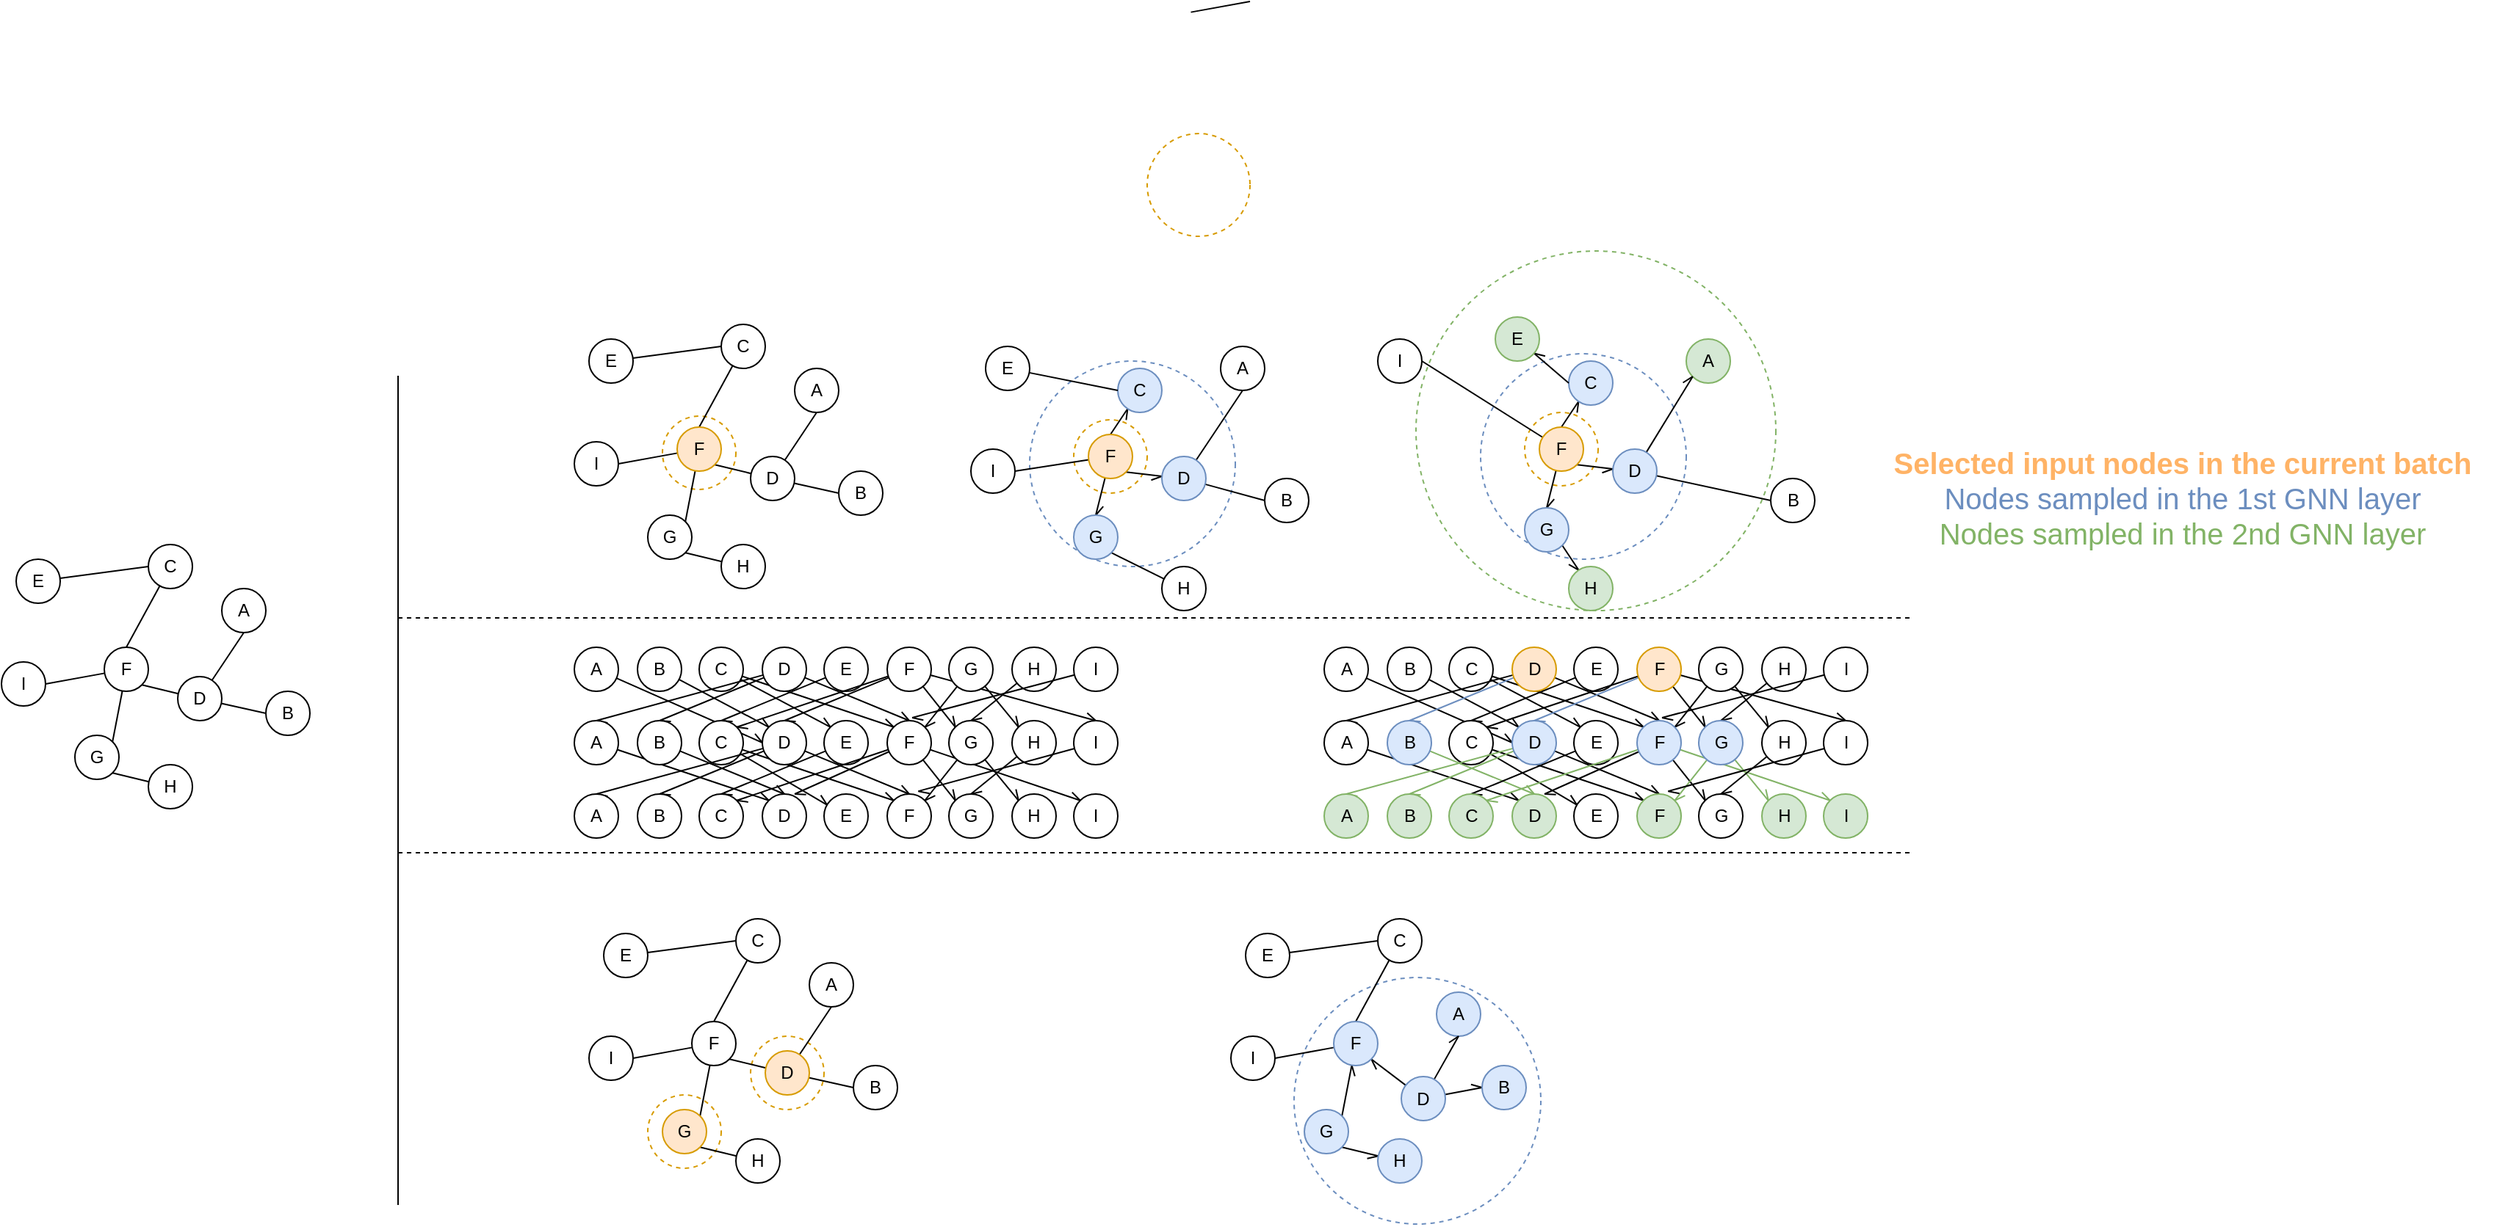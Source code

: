 <mxfile version="26.0.5">
  <diagram name="第 1 页" id="JkMTJcsDwciwHIPAk4sC">
    <mxGraphModel dx="2593" dy="2040" grid="1" gridSize="10" guides="1" tooltips="1" connect="1" arrows="1" fold="1" page="1" pageScale="1" pageWidth="827" pageHeight="1169" math="0" shadow="0">
      <root>
        <mxCell id="0" />
        <mxCell id="1" parent="0" />
        <mxCell id="H_baRf7KBt0K7RaULhYe-188" value="" style="ellipse;whiteSpace=wrap;html=1;aspect=fixed;dashed=1;strokeColor=#6C8EBF;" vertex="1" parent="1">
          <mxGeometry x="740" y="445" width="168" height="168" as="geometry" />
        </mxCell>
        <mxCell id="H_baRf7KBt0K7RaULhYe-190" value="" style="ellipse;whiteSpace=wrap;html=1;aspect=fixed;dashed=1;strokeColor=#D79B00;" vertex="1" parent="1">
          <mxGeometry x="370" y="485" width="50" height="50" as="geometry" />
        </mxCell>
        <mxCell id="H_baRf7KBt0K7RaULhYe-189" value="" style="ellipse;whiteSpace=wrap;html=1;aspect=fixed;dashed=1;strokeColor=#D79B00;" vertex="1" parent="1">
          <mxGeometry x="300" y="525" width="50" height="50" as="geometry" />
        </mxCell>
        <mxCell id="H_baRf7KBt0K7RaULhYe-82" value="" style="ellipse;whiteSpace=wrap;html=1;aspect=fixed;dashed=1;strokeColor=#82B366;" vertex="1" parent="1">
          <mxGeometry x="823" y="-50" width="245" height="245" as="geometry" />
        </mxCell>
        <mxCell id="H_baRf7KBt0K7RaULhYe-80" value="" style="ellipse;whiteSpace=wrap;html=1;aspect=fixed;dashed=1;strokeColor=#6C8EBF;" vertex="1" parent="1">
          <mxGeometry x="560" y="25" width="140" height="140" as="geometry" />
        </mxCell>
        <mxCell id="H_baRf7KBt0K7RaULhYe-79" value="" style="ellipse;whiteSpace=wrap;html=1;aspect=fixed;dashed=1;strokeColor=#D79B00;" vertex="1" parent="1">
          <mxGeometry x="590" y="65" width="50" height="50" as="geometry" />
        </mxCell>
        <mxCell id="H_baRf7KBt0K7RaULhYe-32" style="edgeStyle=none;shape=connector;rounded=0;orthogonalLoop=1;jettySize=auto;html=1;entryX=1;entryY=0.5;entryDx=0;entryDy=0;strokeColor=default;align=center;verticalAlign=middle;fontFamily=Helvetica;fontSize=11;fontColor=default;labelBackgroundColor=default;endArrow=none;endFill=0;" edge="1" parent="1">
          <mxGeometry relative="1" as="geometry">
            <mxPoint x="710.002" y="-219.997" as="sourcePoint" />
            <mxPoint x="669.76" y="-212.68" as="targetPoint" />
          </mxGeometry>
        </mxCell>
        <mxCell id="H_baRf7KBt0K7RaULhYe-74" value="" style="ellipse;whiteSpace=wrap;html=1;aspect=fixed;dashed=1;strokeColor=#D79B00;" vertex="1" parent="1">
          <mxGeometry x="310" y="62.5" width="50" height="50" as="geometry" />
        </mxCell>
        <mxCell id="H_baRf7KBt0K7RaULhYe-1" value="" style="endArrow=none;html=1;rounded=0;" edge="1" parent="1">
          <mxGeometry width="50" height="50" relative="1" as="geometry">
            <mxPoint x="130" y="600" as="sourcePoint" />
            <mxPoint x="130" y="35" as="targetPoint" />
          </mxGeometry>
        </mxCell>
        <mxCell id="H_baRf7KBt0K7RaULhYe-2" value="" style="endArrow=none;dashed=1;html=1;rounded=0;" edge="1" parent="1">
          <mxGeometry width="50" height="50" relative="1" as="geometry">
            <mxPoint x="130" y="200" as="sourcePoint" />
            <mxPoint x="1160" y="200" as="targetPoint" />
          </mxGeometry>
        </mxCell>
        <mxCell id="H_baRf7KBt0K7RaULhYe-3" value="" style="endArrow=none;dashed=1;html=1;rounded=0;" edge="1" parent="1">
          <mxGeometry width="50" height="50" relative="1" as="geometry">
            <mxPoint x="130" y="360" as="sourcePoint" />
            <mxPoint x="1160" y="360" as="targetPoint" />
          </mxGeometry>
        </mxCell>
        <mxCell id="H_baRf7KBt0K7RaULhYe-4" value="A" style="ellipse;whiteSpace=wrap;html=1;aspect=fixed;" vertex="1" parent="1">
          <mxGeometry x="10" y="180" width="30" height="30" as="geometry" />
        </mxCell>
        <mxCell id="H_baRf7KBt0K7RaULhYe-17" style="edgeStyle=none;shape=connector;rounded=0;orthogonalLoop=1;jettySize=auto;html=1;entryX=0;entryY=0.5;entryDx=0;entryDy=0;strokeColor=default;align=center;verticalAlign=middle;fontFamily=Helvetica;fontSize=11;fontColor=default;labelBackgroundColor=default;endArrow=none;endFill=0;" edge="1" parent="1" source="H_baRf7KBt0K7RaULhYe-5" target="H_baRf7KBt0K7RaULhYe-6">
          <mxGeometry relative="1" as="geometry" />
        </mxCell>
        <mxCell id="H_baRf7KBt0K7RaULhYe-18" style="edgeStyle=none;shape=connector;rounded=0;orthogonalLoop=1;jettySize=auto;html=1;entryX=1;entryY=1;entryDx=0;entryDy=0;strokeColor=default;align=center;verticalAlign=middle;fontFamily=Helvetica;fontSize=11;fontColor=default;labelBackgroundColor=default;endArrow=none;endFill=0;" edge="1" parent="1" source="H_baRf7KBt0K7RaULhYe-5" target="H_baRf7KBt0K7RaULhYe-9">
          <mxGeometry relative="1" as="geometry" />
        </mxCell>
        <mxCell id="H_baRf7KBt0K7RaULhYe-19" style="edgeStyle=none;shape=connector;rounded=0;orthogonalLoop=1;jettySize=auto;html=1;entryX=0.5;entryY=1;entryDx=0;entryDy=0;strokeColor=default;align=center;verticalAlign=middle;fontFamily=Helvetica;fontSize=11;fontColor=default;labelBackgroundColor=default;endArrow=none;endFill=0;" edge="1" parent="1" source="H_baRf7KBt0K7RaULhYe-5" target="H_baRf7KBt0K7RaULhYe-4">
          <mxGeometry relative="1" as="geometry" />
        </mxCell>
        <mxCell id="H_baRf7KBt0K7RaULhYe-5" value="D" style="ellipse;whiteSpace=wrap;html=1;aspect=fixed;" vertex="1" parent="1">
          <mxGeometry x="-20" y="240" width="30" height="30" as="geometry" />
        </mxCell>
        <mxCell id="H_baRf7KBt0K7RaULhYe-6" value="B" style="ellipse;whiteSpace=wrap;html=1;aspect=fixed;" vertex="1" parent="1">
          <mxGeometry x="40" y="250" width="30" height="30" as="geometry" />
        </mxCell>
        <mxCell id="H_baRf7KBt0K7RaULhYe-16" style="edgeStyle=none;shape=connector;rounded=0;orthogonalLoop=1;jettySize=auto;html=1;entryX=1;entryY=1;entryDx=0;entryDy=0;strokeColor=default;align=center;verticalAlign=middle;fontFamily=Helvetica;fontSize=11;fontColor=default;labelBackgroundColor=default;endArrow=none;endFill=0;" edge="1" parent="1" source="H_baRf7KBt0K7RaULhYe-7" target="H_baRf7KBt0K7RaULhYe-10">
          <mxGeometry relative="1" as="geometry" />
        </mxCell>
        <mxCell id="H_baRf7KBt0K7RaULhYe-7" value="H" style="ellipse;whiteSpace=wrap;html=1;aspect=fixed;" vertex="1" parent="1">
          <mxGeometry x="-40" y="300" width="30" height="30" as="geometry" />
        </mxCell>
        <mxCell id="H_baRf7KBt0K7RaULhYe-20" style="edgeStyle=none;shape=connector;rounded=0;orthogonalLoop=1;jettySize=auto;html=1;entryX=0.5;entryY=0;entryDx=0;entryDy=0;strokeColor=default;align=center;verticalAlign=middle;fontFamily=Helvetica;fontSize=11;fontColor=default;labelBackgroundColor=default;endArrow=none;endFill=0;" edge="1" parent="1" source="H_baRf7KBt0K7RaULhYe-8" target="H_baRf7KBt0K7RaULhYe-9">
          <mxGeometry relative="1" as="geometry" />
        </mxCell>
        <mxCell id="H_baRf7KBt0K7RaULhYe-8" value="C" style="ellipse;whiteSpace=wrap;html=1;aspect=fixed;" vertex="1" parent="1">
          <mxGeometry x="-40" y="150" width="30" height="30" as="geometry" />
        </mxCell>
        <mxCell id="H_baRf7KBt0K7RaULhYe-14" style="edgeStyle=none;shape=connector;rounded=0;orthogonalLoop=1;jettySize=auto;html=1;entryX=1;entryY=0.5;entryDx=0;entryDy=0;strokeColor=default;align=center;verticalAlign=middle;fontFamily=Helvetica;fontSize=11;fontColor=default;labelBackgroundColor=default;endArrow=none;endFill=0;" edge="1" parent="1" source="H_baRf7KBt0K7RaULhYe-9" target="H_baRf7KBt0K7RaULhYe-12">
          <mxGeometry relative="1" as="geometry" />
        </mxCell>
        <mxCell id="H_baRf7KBt0K7RaULhYe-15" style="edgeStyle=none;shape=connector;rounded=0;orthogonalLoop=1;jettySize=auto;html=1;entryX=1;entryY=0;entryDx=0;entryDy=0;strokeColor=default;align=center;verticalAlign=middle;fontFamily=Helvetica;fontSize=11;fontColor=default;labelBackgroundColor=default;endArrow=none;endFill=0;" edge="1" parent="1" source="H_baRf7KBt0K7RaULhYe-9" target="H_baRf7KBt0K7RaULhYe-10">
          <mxGeometry relative="1" as="geometry" />
        </mxCell>
        <mxCell id="H_baRf7KBt0K7RaULhYe-9" value="F" style="ellipse;whiteSpace=wrap;html=1;aspect=fixed;" vertex="1" parent="1">
          <mxGeometry x="-70" y="220" width="30" height="30" as="geometry" />
        </mxCell>
        <mxCell id="H_baRf7KBt0K7RaULhYe-10" value="G" style="ellipse;whiteSpace=wrap;html=1;aspect=fixed;" vertex="1" parent="1">
          <mxGeometry x="-90" y="280" width="30" height="30" as="geometry" />
        </mxCell>
        <mxCell id="H_baRf7KBt0K7RaULhYe-13" style="rounded=0;orthogonalLoop=1;jettySize=auto;html=1;endArrow=none;endFill=0;entryX=0;entryY=0.5;entryDx=0;entryDy=0;" edge="1" parent="1" source="H_baRf7KBt0K7RaULhYe-11" target="H_baRf7KBt0K7RaULhYe-8">
          <mxGeometry relative="1" as="geometry">
            <mxPoint x="-50" y="160" as="targetPoint" />
          </mxGeometry>
        </mxCell>
        <mxCell id="H_baRf7KBt0K7RaULhYe-11" value="E" style="ellipse;whiteSpace=wrap;html=1;aspect=fixed;" vertex="1" parent="1">
          <mxGeometry x="-130" y="160" width="30" height="30" as="geometry" />
        </mxCell>
        <mxCell id="H_baRf7KBt0K7RaULhYe-12" value="I" style="ellipse;whiteSpace=wrap;html=1;aspect=fixed;" vertex="1" parent="1">
          <mxGeometry x="-140" y="230" width="30" height="30" as="geometry" />
        </mxCell>
        <mxCell id="H_baRf7KBt0K7RaULhYe-22" value="A" style="ellipse;whiteSpace=wrap;html=1;aspect=fixed;" vertex="1" parent="1">
          <mxGeometry x="400" y="30" width="30" height="30" as="geometry" />
        </mxCell>
        <mxCell id="H_baRf7KBt0K7RaULhYe-23" style="edgeStyle=none;shape=connector;rounded=0;orthogonalLoop=1;jettySize=auto;html=1;entryX=0;entryY=0.5;entryDx=0;entryDy=0;strokeColor=default;align=center;verticalAlign=middle;fontFamily=Helvetica;fontSize=11;fontColor=default;labelBackgroundColor=default;endArrow=none;endFill=0;" edge="1" parent="1" source="H_baRf7KBt0K7RaULhYe-26" target="H_baRf7KBt0K7RaULhYe-27">
          <mxGeometry relative="1" as="geometry" />
        </mxCell>
        <mxCell id="H_baRf7KBt0K7RaULhYe-24" style="edgeStyle=none;shape=connector;rounded=0;orthogonalLoop=1;jettySize=auto;html=1;entryX=1;entryY=1;entryDx=0;entryDy=0;strokeColor=default;align=center;verticalAlign=middle;fontFamily=Helvetica;fontSize=11;fontColor=default;labelBackgroundColor=default;endArrow=none;endFill=0;" edge="1" parent="1" source="H_baRf7KBt0K7RaULhYe-26" target="H_baRf7KBt0K7RaULhYe-34">
          <mxGeometry relative="1" as="geometry" />
        </mxCell>
        <mxCell id="H_baRf7KBt0K7RaULhYe-25" style="edgeStyle=none;shape=connector;rounded=0;orthogonalLoop=1;jettySize=auto;html=1;entryX=0.5;entryY=1;entryDx=0;entryDy=0;strokeColor=default;align=center;verticalAlign=middle;fontFamily=Helvetica;fontSize=11;fontColor=default;labelBackgroundColor=default;endArrow=none;endFill=0;" edge="1" parent="1" source="H_baRf7KBt0K7RaULhYe-26" target="H_baRf7KBt0K7RaULhYe-22">
          <mxGeometry relative="1" as="geometry" />
        </mxCell>
        <mxCell id="H_baRf7KBt0K7RaULhYe-26" value="D" style="ellipse;whiteSpace=wrap;html=1;aspect=fixed;" vertex="1" parent="1">
          <mxGeometry x="370" y="90" width="30" height="30" as="geometry" />
        </mxCell>
        <mxCell id="H_baRf7KBt0K7RaULhYe-27" value="B" style="ellipse;whiteSpace=wrap;html=1;aspect=fixed;" vertex="1" parent="1">
          <mxGeometry x="430" y="100" width="30" height="30" as="geometry" />
        </mxCell>
        <mxCell id="H_baRf7KBt0K7RaULhYe-28" style="edgeStyle=none;shape=connector;rounded=0;orthogonalLoop=1;jettySize=auto;html=1;entryX=1;entryY=1;entryDx=0;entryDy=0;strokeColor=default;align=center;verticalAlign=middle;fontFamily=Helvetica;fontSize=11;fontColor=default;labelBackgroundColor=default;endArrow=none;endFill=0;" edge="1" parent="1" source="H_baRf7KBt0K7RaULhYe-29" target="H_baRf7KBt0K7RaULhYe-35">
          <mxGeometry relative="1" as="geometry" />
        </mxCell>
        <mxCell id="H_baRf7KBt0K7RaULhYe-29" value="H" style="ellipse;whiteSpace=wrap;html=1;aspect=fixed;" vertex="1" parent="1">
          <mxGeometry x="350" y="150" width="30" height="30" as="geometry" />
        </mxCell>
        <mxCell id="H_baRf7KBt0K7RaULhYe-30" style="edgeStyle=none;shape=connector;rounded=0;orthogonalLoop=1;jettySize=auto;html=1;entryX=0.5;entryY=0;entryDx=0;entryDy=0;strokeColor=default;align=center;verticalAlign=middle;fontFamily=Helvetica;fontSize=11;fontColor=default;labelBackgroundColor=default;endArrow=none;endFill=0;" edge="1" parent="1" source="H_baRf7KBt0K7RaULhYe-31" target="H_baRf7KBt0K7RaULhYe-34">
          <mxGeometry relative="1" as="geometry" />
        </mxCell>
        <mxCell id="H_baRf7KBt0K7RaULhYe-31" value="C" style="ellipse;whiteSpace=wrap;html=1;aspect=fixed;" vertex="1" parent="1">
          <mxGeometry x="350" width="30" height="30" as="geometry" />
        </mxCell>
        <mxCell id="H_baRf7KBt0K7RaULhYe-33" style="edgeStyle=none;shape=connector;rounded=0;orthogonalLoop=1;jettySize=auto;html=1;entryX=1;entryY=0;entryDx=0;entryDy=0;strokeColor=default;align=center;verticalAlign=middle;fontFamily=Helvetica;fontSize=11;fontColor=default;labelBackgroundColor=default;endArrow=none;endFill=0;" edge="1" parent="1" source="H_baRf7KBt0K7RaULhYe-34" target="H_baRf7KBt0K7RaULhYe-35">
          <mxGeometry relative="1" as="geometry" />
        </mxCell>
        <mxCell id="H_baRf7KBt0K7RaULhYe-77" style="edgeStyle=none;shape=connector;rounded=0;orthogonalLoop=1;jettySize=auto;html=1;entryX=1;entryY=0.5;entryDx=0;entryDy=0;strokeColor=default;align=center;verticalAlign=middle;fontFamily=Helvetica;fontSize=11;fontColor=default;labelBackgroundColor=default;endArrow=none;endFill=0;" edge="1" parent="1" source="H_baRf7KBt0K7RaULhYe-34" target="H_baRf7KBt0K7RaULhYe-38">
          <mxGeometry relative="1" as="geometry" />
        </mxCell>
        <mxCell id="H_baRf7KBt0K7RaULhYe-34" value="F" style="ellipse;whiteSpace=wrap;html=1;aspect=fixed;fillColor=#ffe6cc;strokeColor=#d79b00;" vertex="1" parent="1">
          <mxGeometry x="320" y="70" width="30" height="30" as="geometry" />
        </mxCell>
        <mxCell id="H_baRf7KBt0K7RaULhYe-35" value="G" style="ellipse;whiteSpace=wrap;html=1;aspect=fixed;" vertex="1" parent="1">
          <mxGeometry x="300" y="130" width="30" height="30" as="geometry" />
        </mxCell>
        <mxCell id="H_baRf7KBt0K7RaULhYe-36" style="rounded=0;orthogonalLoop=1;jettySize=auto;html=1;endArrow=none;endFill=0;entryX=0;entryY=0.5;entryDx=0;entryDy=0;" edge="1" parent="1" source="H_baRf7KBt0K7RaULhYe-37" target="H_baRf7KBt0K7RaULhYe-31">
          <mxGeometry relative="1" as="geometry">
            <mxPoint x="340" y="10" as="targetPoint" />
          </mxGeometry>
        </mxCell>
        <mxCell id="H_baRf7KBt0K7RaULhYe-37" value="E" style="ellipse;whiteSpace=wrap;html=1;aspect=fixed;" vertex="1" parent="1">
          <mxGeometry x="260" y="10" width="30" height="30" as="geometry" />
        </mxCell>
        <mxCell id="H_baRf7KBt0K7RaULhYe-38" value="I" style="ellipse;whiteSpace=wrap;html=1;aspect=fixed;" vertex="1" parent="1">
          <mxGeometry x="250" y="80" width="30" height="30" as="geometry" />
        </mxCell>
        <mxCell id="H_baRf7KBt0K7RaULhYe-39" value="A" style="ellipse;whiteSpace=wrap;html=1;aspect=fixed;" vertex="1" parent="1">
          <mxGeometry x="690" y="15" width="30" height="30" as="geometry" />
        </mxCell>
        <mxCell id="H_baRf7KBt0K7RaULhYe-40" style="edgeStyle=none;shape=connector;rounded=0;orthogonalLoop=1;jettySize=auto;html=1;entryX=0;entryY=0.5;entryDx=0;entryDy=0;strokeColor=default;align=center;verticalAlign=middle;fontFamily=Helvetica;fontSize=11;fontColor=default;labelBackgroundColor=default;endArrow=none;endFill=0;" edge="1" parent="1" source="H_baRf7KBt0K7RaULhYe-43" target="H_baRf7KBt0K7RaULhYe-44">
          <mxGeometry relative="1" as="geometry" />
        </mxCell>
        <mxCell id="H_baRf7KBt0K7RaULhYe-41" style="edgeStyle=none;shape=connector;rounded=0;orthogonalLoop=1;jettySize=auto;html=1;entryX=1;entryY=1;entryDx=0;entryDy=0;strokeColor=default;align=center;verticalAlign=middle;fontFamily=Helvetica;fontSize=11;fontColor=default;labelBackgroundColor=default;endArrow=none;endFill=0;startArrow=openAsync;startFill=0;" edge="1" parent="1" source="H_baRf7KBt0K7RaULhYe-43" target="H_baRf7KBt0K7RaULhYe-51">
          <mxGeometry relative="1" as="geometry" />
        </mxCell>
        <mxCell id="H_baRf7KBt0K7RaULhYe-42" style="edgeStyle=none;shape=connector;rounded=0;orthogonalLoop=1;jettySize=auto;html=1;entryX=0.5;entryY=1;entryDx=0;entryDy=0;strokeColor=default;align=center;verticalAlign=middle;fontFamily=Helvetica;fontSize=11;fontColor=default;labelBackgroundColor=default;endArrow=none;endFill=0;" edge="1" parent="1" source="H_baRf7KBt0K7RaULhYe-43" target="H_baRf7KBt0K7RaULhYe-39">
          <mxGeometry relative="1" as="geometry" />
        </mxCell>
        <mxCell id="H_baRf7KBt0K7RaULhYe-43" value="D" style="ellipse;whiteSpace=wrap;html=1;aspect=fixed;fillColor=#dae8fc;strokeColor=#6c8ebf;" vertex="1" parent="1">
          <mxGeometry x="650" y="90" width="30" height="30" as="geometry" />
        </mxCell>
        <mxCell id="H_baRf7KBt0K7RaULhYe-44" value="B" style="ellipse;whiteSpace=wrap;html=1;aspect=fixed;" vertex="1" parent="1">
          <mxGeometry x="720" y="105" width="30" height="30" as="geometry" />
        </mxCell>
        <mxCell id="H_baRf7KBt0K7RaULhYe-45" style="edgeStyle=none;shape=connector;rounded=0;orthogonalLoop=1;jettySize=auto;html=1;entryX=1;entryY=1;entryDx=0;entryDy=0;strokeColor=default;align=center;verticalAlign=middle;fontFamily=Helvetica;fontSize=11;fontColor=default;labelBackgroundColor=default;endArrow=none;endFill=0;" edge="1" parent="1" source="H_baRf7KBt0K7RaULhYe-46" target="H_baRf7KBt0K7RaULhYe-52">
          <mxGeometry relative="1" as="geometry" />
        </mxCell>
        <mxCell id="H_baRf7KBt0K7RaULhYe-46" value="H" style="ellipse;whiteSpace=wrap;html=1;aspect=fixed;" vertex="1" parent="1">
          <mxGeometry x="650" y="165" width="30" height="30" as="geometry" />
        </mxCell>
        <mxCell id="H_baRf7KBt0K7RaULhYe-47" style="edgeStyle=none;shape=connector;rounded=0;orthogonalLoop=1;jettySize=auto;html=1;entryX=0.5;entryY=0;entryDx=0;entryDy=0;strokeColor=default;align=center;verticalAlign=middle;fontFamily=Helvetica;fontSize=11;fontColor=default;labelBackgroundColor=default;endArrow=none;endFill=0;startArrow=openAsync;startFill=0;" edge="1" parent="1" source="H_baRf7KBt0K7RaULhYe-48" target="H_baRf7KBt0K7RaULhYe-51">
          <mxGeometry relative="1" as="geometry" />
        </mxCell>
        <mxCell id="H_baRf7KBt0K7RaULhYe-48" value="C" style="ellipse;whiteSpace=wrap;html=1;aspect=fixed;fillColor=#dae8fc;strokeColor=#6c8ebf;" vertex="1" parent="1">
          <mxGeometry x="620" y="30" width="30" height="30" as="geometry" />
        </mxCell>
        <mxCell id="H_baRf7KBt0K7RaULhYe-49" style="edgeStyle=none;shape=connector;rounded=0;orthogonalLoop=1;jettySize=auto;html=1;entryX=1;entryY=0.5;entryDx=0;entryDy=0;strokeColor=default;align=center;verticalAlign=middle;fontFamily=Helvetica;fontSize=11;fontColor=default;labelBackgroundColor=default;endArrow=none;endFill=0;" edge="1" parent="1" source="H_baRf7KBt0K7RaULhYe-51" target="H_baRf7KBt0K7RaULhYe-55">
          <mxGeometry relative="1" as="geometry" />
        </mxCell>
        <mxCell id="H_baRf7KBt0K7RaULhYe-50" style="edgeStyle=none;shape=connector;rounded=0;orthogonalLoop=1;jettySize=auto;html=1;entryX=0.5;entryY=0;entryDx=0;entryDy=0;strokeColor=default;align=center;verticalAlign=middle;fontFamily=Helvetica;fontSize=11;fontColor=default;labelBackgroundColor=default;endArrow=openAsync;endFill=0;" edge="1" parent="1" source="H_baRf7KBt0K7RaULhYe-51" target="H_baRf7KBt0K7RaULhYe-52">
          <mxGeometry relative="1" as="geometry" />
        </mxCell>
        <mxCell id="H_baRf7KBt0K7RaULhYe-51" value="F" style="ellipse;whiteSpace=wrap;html=1;aspect=fixed;fillColor=#ffe6cc;strokeColor=#d79b00;" vertex="1" parent="1">
          <mxGeometry x="600" y="75" width="30" height="30" as="geometry" />
        </mxCell>
        <mxCell id="H_baRf7KBt0K7RaULhYe-52" value="G" style="ellipse;whiteSpace=wrap;html=1;aspect=fixed;fillColor=#dae8fc;strokeColor=#6c8ebf;" vertex="1" parent="1">
          <mxGeometry x="590" y="130" width="30" height="30" as="geometry" />
        </mxCell>
        <mxCell id="H_baRf7KBt0K7RaULhYe-53" style="rounded=0;orthogonalLoop=1;jettySize=auto;html=1;endArrow=none;endFill=0;entryX=0;entryY=0.5;entryDx=0;entryDy=0;" edge="1" parent="1" source="H_baRf7KBt0K7RaULhYe-54" target="H_baRf7KBt0K7RaULhYe-48">
          <mxGeometry relative="1" as="geometry">
            <mxPoint x="620" y="15" as="targetPoint" />
          </mxGeometry>
        </mxCell>
        <mxCell id="H_baRf7KBt0K7RaULhYe-54" value="E" style="ellipse;whiteSpace=wrap;html=1;aspect=fixed;" vertex="1" parent="1">
          <mxGeometry x="530" y="15" width="30" height="30" as="geometry" />
        </mxCell>
        <mxCell id="H_baRf7KBt0K7RaULhYe-55" value="I" style="ellipse;whiteSpace=wrap;html=1;aspect=fixed;" vertex="1" parent="1">
          <mxGeometry x="520" y="85" width="30" height="30" as="geometry" />
        </mxCell>
        <mxCell id="H_baRf7KBt0K7RaULhYe-56" value="&lt;font style=&quot;color: rgb(255, 179, 102); font-size: 20px;&quot;&gt;&lt;b style=&quot;&quot;&gt;Selected input nodes in the current batch&lt;/b&gt;&lt;/font&gt;&lt;div&gt;&lt;font style=&quot;font-size: 20px; color: rgb(108, 142, 191);&quot;&gt;Nodes sampled in the 1st GNN layer&lt;/font&gt;&lt;/div&gt;&lt;div&gt;&lt;font style=&quot;font-size: 20px; color: rgb(130, 179, 102);&quot;&gt;Nodes sampled in the 2nd GNN layer&lt;/font&gt;&lt;/div&gt;" style="text;html=1;align=center;verticalAlign=middle;whiteSpace=wrap;rounded=0;fontFamily=Helvetica;fontSize=11;fontColor=default;labelBackgroundColor=default;" vertex="1" parent="1">
          <mxGeometry x="1130" y="71" width="430" height="94" as="geometry" />
        </mxCell>
        <mxCell id="H_baRf7KBt0K7RaULhYe-83" value="" style="ellipse;whiteSpace=wrap;html=1;aspect=fixed;dashed=1;strokeColor=#D79B00;" vertex="1" parent="1">
          <mxGeometry x="640" y="-130" width="70" height="70" as="geometry" />
        </mxCell>
        <mxCell id="H_baRf7KBt0K7RaULhYe-86" value="" style="ellipse;whiteSpace=wrap;html=1;aspect=fixed;dashed=1;strokeColor=#6C8EBF;" vertex="1" parent="1">
          <mxGeometry x="867" y="20" width="140" height="140" as="geometry" />
        </mxCell>
        <mxCell id="H_baRf7KBt0K7RaULhYe-87" value="" style="ellipse;whiteSpace=wrap;html=1;aspect=fixed;dashed=1;strokeColor=#D79B00;" vertex="1" parent="1">
          <mxGeometry x="897" y="60" width="50" height="50" as="geometry" />
        </mxCell>
        <mxCell id="H_baRf7KBt0K7RaULhYe-88" value="A" style="ellipse;whiteSpace=wrap;html=1;aspect=fixed;fillColor=#d5e8d4;strokeColor=#82b366;" vertex="1" parent="1">
          <mxGeometry x="1007" y="10" width="30" height="30" as="geometry" />
        </mxCell>
        <mxCell id="H_baRf7KBt0K7RaULhYe-89" style="edgeStyle=none;shape=connector;rounded=0;orthogonalLoop=1;jettySize=auto;html=1;entryX=0;entryY=0.5;entryDx=0;entryDy=0;strokeColor=default;align=center;verticalAlign=middle;fontFamily=Helvetica;fontSize=11;fontColor=default;labelBackgroundColor=default;endArrow=none;endFill=0;" edge="1" parent="1" source="H_baRf7KBt0K7RaULhYe-92" target="H_baRf7KBt0K7RaULhYe-93">
          <mxGeometry relative="1" as="geometry" />
        </mxCell>
        <mxCell id="H_baRf7KBt0K7RaULhYe-90" style="edgeStyle=none;shape=connector;rounded=0;orthogonalLoop=1;jettySize=auto;html=1;entryX=1;entryY=1;entryDx=0;entryDy=0;strokeColor=default;align=center;verticalAlign=middle;fontFamily=Helvetica;fontSize=11;fontColor=default;labelBackgroundColor=default;endArrow=none;endFill=0;startArrow=openAsync;startFill=0;" edge="1" parent="1" source="H_baRf7KBt0K7RaULhYe-92" target="H_baRf7KBt0K7RaULhYe-100">
          <mxGeometry relative="1" as="geometry" />
        </mxCell>
        <mxCell id="H_baRf7KBt0K7RaULhYe-91" style="edgeStyle=none;shape=connector;rounded=0;orthogonalLoop=1;jettySize=auto;html=1;entryX=0;entryY=1;entryDx=0;entryDy=0;strokeColor=default;align=center;verticalAlign=middle;fontFamily=Helvetica;fontSize=11;fontColor=default;labelBackgroundColor=default;endArrow=openAsync;endFill=0;" edge="1" parent="1" source="H_baRf7KBt0K7RaULhYe-92" target="H_baRf7KBt0K7RaULhYe-88">
          <mxGeometry relative="1" as="geometry" />
        </mxCell>
        <mxCell id="H_baRf7KBt0K7RaULhYe-92" value="D" style="ellipse;whiteSpace=wrap;html=1;aspect=fixed;fillColor=#dae8fc;strokeColor=#6c8ebf;" vertex="1" parent="1">
          <mxGeometry x="957" y="85" width="30" height="30" as="geometry" />
        </mxCell>
        <mxCell id="H_baRf7KBt0K7RaULhYe-93" value="B" style="ellipse;whiteSpace=wrap;html=1;aspect=fixed;" vertex="1" parent="1">
          <mxGeometry x="1064.5" y="105" width="30" height="30" as="geometry" />
        </mxCell>
        <mxCell id="H_baRf7KBt0K7RaULhYe-94" style="edgeStyle=none;shape=connector;rounded=0;orthogonalLoop=1;jettySize=auto;html=1;entryX=1;entryY=1;entryDx=0;entryDy=0;strokeColor=default;align=center;verticalAlign=middle;fontFamily=Helvetica;fontSize=11;fontColor=default;labelBackgroundColor=default;endArrow=none;endFill=0;startArrow=openAsync;startFill=0;" edge="1" parent="1" source="H_baRf7KBt0K7RaULhYe-95" target="H_baRf7KBt0K7RaULhYe-101">
          <mxGeometry relative="1" as="geometry" />
        </mxCell>
        <mxCell id="H_baRf7KBt0K7RaULhYe-95" value="H" style="ellipse;whiteSpace=wrap;html=1;aspect=fixed;fillColor=#d5e8d4;strokeColor=#82b366;" vertex="1" parent="1">
          <mxGeometry x="927" y="165" width="30" height="30" as="geometry" />
        </mxCell>
        <mxCell id="H_baRf7KBt0K7RaULhYe-96" style="edgeStyle=none;shape=connector;rounded=0;orthogonalLoop=1;jettySize=auto;html=1;entryX=0.5;entryY=0;entryDx=0;entryDy=0;strokeColor=default;align=center;verticalAlign=middle;fontFamily=Helvetica;fontSize=11;fontColor=default;labelBackgroundColor=default;endArrow=none;endFill=0;startArrow=openAsync;startFill=0;" edge="1" parent="1" source="H_baRf7KBt0K7RaULhYe-97" target="H_baRf7KBt0K7RaULhYe-100">
          <mxGeometry relative="1" as="geometry" />
        </mxCell>
        <mxCell id="H_baRf7KBt0K7RaULhYe-97" value="C" style="ellipse;whiteSpace=wrap;html=1;aspect=fixed;fillColor=#dae8fc;strokeColor=#6c8ebf;" vertex="1" parent="1">
          <mxGeometry x="927" y="25" width="30" height="30" as="geometry" />
        </mxCell>
        <mxCell id="H_baRf7KBt0K7RaULhYe-98" style="edgeStyle=none;shape=connector;rounded=0;orthogonalLoop=1;jettySize=auto;html=1;entryX=1;entryY=0.5;entryDx=0;entryDy=0;strokeColor=default;align=center;verticalAlign=middle;fontFamily=Helvetica;fontSize=11;fontColor=default;labelBackgroundColor=default;endArrow=none;endFill=0;" edge="1" parent="1" source="H_baRf7KBt0K7RaULhYe-100" target="H_baRf7KBt0K7RaULhYe-104">
          <mxGeometry relative="1" as="geometry" />
        </mxCell>
        <mxCell id="H_baRf7KBt0K7RaULhYe-99" style="edgeStyle=none;shape=connector;rounded=0;orthogonalLoop=1;jettySize=auto;html=1;entryX=0.5;entryY=0;entryDx=0;entryDy=0;strokeColor=default;align=center;verticalAlign=middle;fontFamily=Helvetica;fontSize=11;fontColor=default;labelBackgroundColor=default;endArrow=openAsync;endFill=0;" edge="1" parent="1" source="H_baRf7KBt0K7RaULhYe-100" target="H_baRf7KBt0K7RaULhYe-101">
          <mxGeometry relative="1" as="geometry" />
        </mxCell>
        <mxCell id="H_baRf7KBt0K7RaULhYe-100" value="F" style="ellipse;whiteSpace=wrap;html=1;aspect=fixed;fillColor=#ffe6cc;strokeColor=#d79b00;" vertex="1" parent="1">
          <mxGeometry x="907" y="70" width="30" height="30" as="geometry" />
        </mxCell>
        <mxCell id="H_baRf7KBt0K7RaULhYe-101" value="G" style="ellipse;whiteSpace=wrap;html=1;aspect=fixed;fillColor=#dae8fc;strokeColor=#6c8ebf;" vertex="1" parent="1">
          <mxGeometry x="897" y="125" width="30" height="30" as="geometry" />
        </mxCell>
        <mxCell id="H_baRf7KBt0K7RaULhYe-102" style="rounded=0;orthogonalLoop=1;jettySize=auto;html=1;endArrow=none;endFill=0;entryX=0;entryY=0.5;entryDx=0;entryDy=0;startArrow=openAsync;startFill=0;" edge="1" parent="1" source="H_baRf7KBt0K7RaULhYe-103" target="H_baRf7KBt0K7RaULhYe-97">
          <mxGeometry relative="1" as="geometry">
            <mxPoint x="927" y="10" as="targetPoint" />
          </mxGeometry>
        </mxCell>
        <mxCell id="H_baRf7KBt0K7RaULhYe-103" value="E" style="ellipse;whiteSpace=wrap;html=1;aspect=fixed;fillColor=#d5e8d4;strokeColor=#82b366;" vertex="1" parent="1">
          <mxGeometry x="877" y="-5" width="30" height="30" as="geometry" />
        </mxCell>
        <mxCell id="H_baRf7KBt0K7RaULhYe-104" value="I" style="ellipse;whiteSpace=wrap;html=1;aspect=fixed;" vertex="1" parent="1">
          <mxGeometry x="797" y="10" width="30" height="30" as="geometry" />
        </mxCell>
        <mxCell id="H_baRf7KBt0K7RaULhYe-231" style="edgeStyle=none;shape=connector;rounded=0;orthogonalLoop=1;jettySize=auto;html=1;entryX=0;entryY=0.5;entryDx=0;entryDy=0;strokeColor=default;align=center;verticalAlign=middle;fontFamily=Helvetica;fontSize=11;fontColor=default;labelBackgroundColor=default;endArrow=openAsync;endFill=0;" edge="1" parent="1" source="H_baRf7KBt0K7RaULhYe-106" target="H_baRf7KBt0K7RaULhYe-126">
          <mxGeometry relative="1" as="geometry" />
        </mxCell>
        <mxCell id="H_baRf7KBt0K7RaULhYe-106" value="A" style="ellipse;whiteSpace=wrap;html=1;aspect=fixed;" vertex="1" parent="1">
          <mxGeometry x="250" y="220" width="30" height="30" as="geometry" />
        </mxCell>
        <mxCell id="H_baRf7KBt0K7RaULhYe-232" style="edgeStyle=none;shape=connector;rounded=0;orthogonalLoop=1;jettySize=auto;html=1;entryX=0;entryY=0;entryDx=0;entryDy=0;strokeColor=default;align=center;verticalAlign=middle;fontFamily=Helvetica;fontSize=11;fontColor=default;labelBackgroundColor=default;endArrow=openAsync;endFill=0;" edge="1" parent="1" source="H_baRf7KBt0K7RaULhYe-107" target="H_baRf7KBt0K7RaULhYe-126">
          <mxGeometry relative="1" as="geometry" />
        </mxCell>
        <mxCell id="H_baRf7KBt0K7RaULhYe-107" value="B" style="ellipse;whiteSpace=wrap;html=1;aspect=fixed;" vertex="1" parent="1">
          <mxGeometry x="293" y="220" width="30" height="30" as="geometry" />
        </mxCell>
        <mxCell id="H_baRf7KBt0K7RaULhYe-233" style="edgeStyle=none;shape=connector;rounded=0;orthogonalLoop=1;jettySize=auto;html=1;entryX=0;entryY=0;entryDx=0;entryDy=0;strokeColor=default;align=center;verticalAlign=middle;fontFamily=Helvetica;fontSize=11;fontColor=default;labelBackgroundColor=default;endArrow=openAsync;endFill=0;" edge="1" parent="1" source="H_baRf7KBt0K7RaULhYe-116" target="H_baRf7KBt0K7RaULhYe-127">
          <mxGeometry relative="1" as="geometry" />
        </mxCell>
        <mxCell id="H_baRf7KBt0K7RaULhYe-234" style="edgeStyle=none;shape=connector;rounded=0;orthogonalLoop=1;jettySize=auto;html=1;entryX=0;entryY=0;entryDx=0;entryDy=0;strokeColor=default;align=center;verticalAlign=middle;fontFamily=Helvetica;fontSize=11;fontColor=default;labelBackgroundColor=default;endArrow=openAsync;endFill=0;" edge="1" parent="1" source="H_baRf7KBt0K7RaULhYe-116" target="H_baRf7KBt0K7RaULhYe-128">
          <mxGeometry relative="1" as="geometry" />
        </mxCell>
        <mxCell id="H_baRf7KBt0K7RaULhYe-116" value="C" style="ellipse;whiteSpace=wrap;html=1;aspect=fixed;" vertex="1" parent="1">
          <mxGeometry x="335" y="220" width="30" height="30" as="geometry" />
        </mxCell>
        <mxCell id="H_baRf7KBt0K7RaULhYe-235" style="edgeStyle=none;shape=connector;rounded=0;orthogonalLoop=1;jettySize=auto;html=1;entryX=0.5;entryY=0;entryDx=0;entryDy=0;strokeColor=default;align=center;verticalAlign=middle;fontFamily=Helvetica;fontSize=11;fontColor=default;labelBackgroundColor=default;endArrow=openAsync;endFill=0;" edge="1" parent="1" source="H_baRf7KBt0K7RaULhYe-117" target="H_baRf7KBt0K7RaULhYe-123">
          <mxGeometry relative="1" as="geometry" />
        </mxCell>
        <mxCell id="H_baRf7KBt0K7RaULhYe-236" style="edgeStyle=none;shape=connector;rounded=0;orthogonalLoop=1;jettySize=auto;html=1;entryX=0.5;entryY=0;entryDx=0;entryDy=0;strokeColor=default;align=center;verticalAlign=middle;fontFamily=Helvetica;fontSize=11;fontColor=default;labelBackgroundColor=default;endArrow=openAsync;endFill=0;" edge="1" parent="1" source="H_baRf7KBt0K7RaULhYe-117" target="H_baRf7KBt0K7RaULhYe-124">
          <mxGeometry relative="1" as="geometry" />
        </mxCell>
        <mxCell id="H_baRf7KBt0K7RaULhYe-237" style="edgeStyle=none;shape=connector;rounded=0;orthogonalLoop=1;jettySize=auto;html=1;entryX=0.5;entryY=0;entryDx=0;entryDy=0;strokeColor=default;align=center;verticalAlign=middle;fontFamily=Helvetica;fontSize=11;fontColor=default;labelBackgroundColor=default;endArrow=openAsync;endFill=0;" edge="1" parent="1" source="H_baRf7KBt0K7RaULhYe-117" target="H_baRf7KBt0K7RaULhYe-128">
          <mxGeometry relative="1" as="geometry" />
        </mxCell>
        <mxCell id="H_baRf7KBt0K7RaULhYe-117" value="D" style="ellipse;whiteSpace=wrap;html=1;aspect=fixed;" vertex="1" parent="1">
          <mxGeometry x="378" y="220" width="30" height="30" as="geometry" />
        </mxCell>
        <mxCell id="H_baRf7KBt0K7RaULhYe-238" style="edgeStyle=none;shape=connector;rounded=0;orthogonalLoop=1;jettySize=auto;html=1;entryX=0.5;entryY=0;entryDx=0;entryDy=0;strokeColor=default;align=center;verticalAlign=middle;fontFamily=Helvetica;fontSize=11;fontColor=default;labelBackgroundColor=default;endArrow=openAsync;endFill=0;" edge="1" parent="1" source="H_baRf7KBt0K7RaULhYe-118" target="H_baRf7KBt0K7RaULhYe-125">
          <mxGeometry relative="1" as="geometry" />
        </mxCell>
        <mxCell id="H_baRf7KBt0K7RaULhYe-118" value="E" style="ellipse;whiteSpace=wrap;html=1;aspect=fixed;" vertex="1" parent="1">
          <mxGeometry x="420" y="220" width="30" height="30" as="geometry" />
        </mxCell>
        <mxCell id="H_baRf7KBt0K7RaULhYe-239" style="edgeStyle=none;shape=connector;rounded=0;orthogonalLoop=1;jettySize=auto;html=1;entryX=1;entryY=0;entryDx=0;entryDy=0;strokeColor=default;align=center;verticalAlign=middle;fontFamily=Helvetica;fontSize=11;fontColor=default;labelBackgroundColor=default;endArrow=openAsync;endFill=0;" edge="1" parent="1" source="H_baRf7KBt0K7RaULhYe-119" target="H_baRf7KBt0K7RaULhYe-125">
          <mxGeometry relative="1" as="geometry" />
        </mxCell>
        <mxCell id="H_baRf7KBt0K7RaULhYe-240" style="edgeStyle=none;shape=connector;rounded=0;orthogonalLoop=1;jettySize=auto;html=1;entryX=0.5;entryY=0;entryDx=0;entryDy=0;strokeColor=default;align=center;verticalAlign=middle;fontFamily=Helvetica;fontSize=11;fontColor=default;labelBackgroundColor=default;endArrow=openAsync;endFill=0;" edge="1" parent="1" source="H_baRf7KBt0K7RaULhYe-119" target="H_baRf7KBt0K7RaULhYe-126">
          <mxGeometry relative="1" as="geometry" />
        </mxCell>
        <mxCell id="H_baRf7KBt0K7RaULhYe-241" style="edgeStyle=none;shape=connector;rounded=0;orthogonalLoop=1;jettySize=auto;html=1;entryX=0;entryY=0;entryDx=0;entryDy=0;strokeColor=default;align=center;verticalAlign=middle;fontFamily=Helvetica;fontSize=11;fontColor=default;labelBackgroundColor=default;endArrow=openAsync;endFill=0;" edge="1" parent="1" source="H_baRf7KBt0K7RaULhYe-119" target="H_baRf7KBt0K7RaULhYe-129">
          <mxGeometry relative="1" as="geometry" />
        </mxCell>
        <mxCell id="H_baRf7KBt0K7RaULhYe-242" style="edgeStyle=none;shape=connector;rounded=0;orthogonalLoop=1;jettySize=auto;html=1;entryX=0.5;entryY=0;entryDx=0;entryDy=0;strokeColor=default;align=center;verticalAlign=middle;fontFamily=Helvetica;fontSize=11;fontColor=default;labelBackgroundColor=default;endArrow=openAsync;endFill=0;" edge="1" parent="1" source="H_baRf7KBt0K7RaULhYe-119" target="H_baRf7KBt0K7RaULhYe-131">
          <mxGeometry relative="1" as="geometry" />
        </mxCell>
        <mxCell id="H_baRf7KBt0K7RaULhYe-119" value="F" style="ellipse;whiteSpace=wrap;html=1;aspect=fixed;" vertex="1" parent="1">
          <mxGeometry x="463" y="220" width="30" height="30" as="geometry" />
        </mxCell>
        <mxCell id="H_baRf7KBt0K7RaULhYe-243" style="edgeStyle=none;shape=connector;rounded=0;orthogonalLoop=1;jettySize=auto;html=1;entryX=1;entryY=0;entryDx=0;entryDy=0;strokeColor=default;align=center;verticalAlign=middle;fontFamily=Helvetica;fontSize=11;fontColor=default;labelBackgroundColor=default;endArrow=openAsync;endFill=0;" edge="1" parent="1" source="H_baRf7KBt0K7RaULhYe-120" target="H_baRf7KBt0K7RaULhYe-128">
          <mxGeometry relative="1" as="geometry" />
        </mxCell>
        <mxCell id="H_baRf7KBt0K7RaULhYe-244" style="edgeStyle=none;shape=connector;rounded=0;orthogonalLoop=1;jettySize=auto;html=1;entryX=0;entryY=0;entryDx=0;entryDy=0;strokeColor=default;align=center;verticalAlign=middle;fontFamily=Helvetica;fontSize=11;fontColor=default;labelBackgroundColor=default;endArrow=openAsync;endFill=0;" edge="1" parent="1" source="H_baRf7KBt0K7RaULhYe-120" target="H_baRf7KBt0K7RaULhYe-130">
          <mxGeometry relative="1" as="geometry" />
        </mxCell>
        <mxCell id="H_baRf7KBt0K7RaULhYe-120" value="G" style="ellipse;whiteSpace=wrap;html=1;aspect=fixed;" vertex="1" parent="1">
          <mxGeometry x="505" y="220" width="30" height="30" as="geometry" />
        </mxCell>
        <mxCell id="H_baRf7KBt0K7RaULhYe-245" style="edgeStyle=none;shape=connector;rounded=0;orthogonalLoop=1;jettySize=auto;html=1;entryX=0.5;entryY=0;entryDx=0;entryDy=0;strokeColor=default;align=center;verticalAlign=middle;fontFamily=Helvetica;fontSize=11;fontColor=default;labelBackgroundColor=default;endArrow=openAsync;endFill=0;" edge="1" parent="1" source="H_baRf7KBt0K7RaULhYe-121" target="H_baRf7KBt0K7RaULhYe-129">
          <mxGeometry relative="1" as="geometry" />
        </mxCell>
        <mxCell id="H_baRf7KBt0K7RaULhYe-121" value="H" style="ellipse;whiteSpace=wrap;html=1;aspect=fixed;" vertex="1" parent="1">
          <mxGeometry x="548" y="220" width="30" height="30" as="geometry" />
        </mxCell>
        <mxCell id="H_baRf7KBt0K7RaULhYe-246" style="edgeStyle=none;shape=connector;rounded=0;orthogonalLoop=1;jettySize=auto;html=1;strokeColor=default;align=center;verticalAlign=middle;fontFamily=Helvetica;fontSize=11;fontColor=default;labelBackgroundColor=default;endArrow=openAsync;endFill=0;" edge="1" parent="1" source="H_baRf7KBt0K7RaULhYe-122">
          <mxGeometry relative="1" as="geometry">
            <mxPoint x="480" y="268" as="targetPoint" />
          </mxGeometry>
        </mxCell>
        <mxCell id="H_baRf7KBt0K7RaULhYe-122" value="I" style="ellipse;whiteSpace=wrap;html=1;aspect=fixed;" vertex="1" parent="1">
          <mxGeometry x="590" y="220" width="30" height="30" as="geometry" />
        </mxCell>
        <mxCell id="H_baRf7KBt0K7RaULhYe-247" style="edgeStyle=none;shape=connector;rounded=0;orthogonalLoop=1;jettySize=auto;html=1;entryX=0;entryY=0;entryDx=0;entryDy=0;strokeColor=default;align=center;verticalAlign=middle;fontFamily=Helvetica;fontSize=11;fontColor=default;labelBackgroundColor=default;endArrow=openAsync;endFill=0;" edge="1" parent="1" source="H_baRf7KBt0K7RaULhYe-123" target="H_baRf7KBt0K7RaULhYe-135">
          <mxGeometry relative="1" as="geometry" />
        </mxCell>
        <mxCell id="H_baRf7KBt0K7RaULhYe-123" value="A" style="ellipse;whiteSpace=wrap;html=1;aspect=fixed;" vertex="1" parent="1">
          <mxGeometry x="250" y="270" width="30" height="30" as="geometry" />
        </mxCell>
        <mxCell id="H_baRf7KBt0K7RaULhYe-249" style="edgeStyle=none;shape=connector;rounded=0;orthogonalLoop=1;jettySize=auto;html=1;entryX=0.5;entryY=0;entryDx=0;entryDy=0;strokeColor=default;align=center;verticalAlign=middle;fontFamily=Helvetica;fontSize=11;fontColor=default;labelBackgroundColor=default;endArrow=openAsync;endFill=0;" edge="1" parent="1" source="H_baRf7KBt0K7RaULhYe-124" target="H_baRf7KBt0K7RaULhYe-135">
          <mxGeometry relative="1" as="geometry" />
        </mxCell>
        <mxCell id="H_baRf7KBt0K7RaULhYe-124" value="B" style="ellipse;whiteSpace=wrap;html=1;aspect=fixed;" vertex="1" parent="1">
          <mxGeometry x="293" y="270" width="30" height="30" as="geometry" />
        </mxCell>
        <mxCell id="H_baRf7KBt0K7RaULhYe-250" style="edgeStyle=none;shape=connector;rounded=0;orthogonalLoop=1;jettySize=auto;html=1;strokeColor=default;align=center;verticalAlign=middle;fontFamily=Helvetica;fontSize=11;fontColor=default;labelBackgroundColor=default;endArrow=openAsync;endFill=0;" edge="1" parent="1" source="H_baRf7KBt0K7RaULhYe-125" target="H_baRf7KBt0K7RaULhYe-136">
          <mxGeometry relative="1" as="geometry" />
        </mxCell>
        <mxCell id="H_baRf7KBt0K7RaULhYe-251" style="edgeStyle=none;shape=connector;rounded=0;orthogonalLoop=1;jettySize=auto;html=1;entryX=0;entryY=0;entryDx=0;entryDy=0;strokeColor=default;align=center;verticalAlign=middle;fontFamily=Helvetica;fontSize=11;fontColor=default;labelBackgroundColor=default;endArrow=openAsync;endFill=0;" edge="1" parent="1" source="H_baRf7KBt0K7RaULhYe-125" target="H_baRf7KBt0K7RaULhYe-137">
          <mxGeometry relative="1" as="geometry" />
        </mxCell>
        <mxCell id="H_baRf7KBt0K7RaULhYe-125" value="C" style="ellipse;whiteSpace=wrap;html=1;aspect=fixed;" vertex="1" parent="1">
          <mxGeometry x="335" y="270" width="30" height="30" as="geometry" />
        </mxCell>
        <mxCell id="H_baRf7KBt0K7RaULhYe-252" style="edgeStyle=none;shape=connector;rounded=0;orthogonalLoop=1;jettySize=auto;html=1;entryX=0.5;entryY=0;entryDx=0;entryDy=0;strokeColor=default;align=center;verticalAlign=middle;fontFamily=Helvetica;fontSize=11;fontColor=default;labelBackgroundColor=default;endArrow=openAsync;endFill=0;" edge="1" parent="1" source="H_baRf7KBt0K7RaULhYe-126" target="H_baRf7KBt0K7RaULhYe-132">
          <mxGeometry relative="1" as="geometry" />
        </mxCell>
        <mxCell id="H_baRf7KBt0K7RaULhYe-253" style="edgeStyle=none;shape=connector;rounded=0;orthogonalLoop=1;jettySize=auto;html=1;entryX=0.5;entryY=0;entryDx=0;entryDy=0;strokeColor=default;align=center;verticalAlign=middle;fontFamily=Helvetica;fontSize=11;fontColor=default;labelBackgroundColor=default;endArrow=openAsync;endFill=0;" edge="1" parent="1" source="H_baRf7KBt0K7RaULhYe-126" target="H_baRf7KBt0K7RaULhYe-133">
          <mxGeometry relative="1" as="geometry" />
        </mxCell>
        <mxCell id="H_baRf7KBt0K7RaULhYe-254" style="edgeStyle=none;shape=connector;rounded=0;orthogonalLoop=1;jettySize=auto;html=1;entryX=0.5;entryY=0;entryDx=0;entryDy=0;strokeColor=default;align=center;verticalAlign=middle;fontFamily=Helvetica;fontSize=11;fontColor=default;labelBackgroundColor=default;endArrow=openAsync;endFill=0;" edge="1" parent="1" source="H_baRf7KBt0K7RaULhYe-126" target="H_baRf7KBt0K7RaULhYe-137">
          <mxGeometry relative="1" as="geometry" />
        </mxCell>
        <mxCell id="H_baRf7KBt0K7RaULhYe-126" value="D" style="ellipse;whiteSpace=wrap;html=1;aspect=fixed;" vertex="1" parent="1">
          <mxGeometry x="378" y="270" width="30" height="30" as="geometry" />
        </mxCell>
        <mxCell id="H_baRf7KBt0K7RaULhYe-255" style="edgeStyle=none;shape=connector;rounded=0;orthogonalLoop=1;jettySize=auto;html=1;strokeColor=default;align=center;verticalAlign=middle;fontFamily=Helvetica;fontSize=11;fontColor=default;labelBackgroundColor=default;endArrow=openAsync;endFill=0;" edge="1" parent="1" source="H_baRf7KBt0K7RaULhYe-127">
          <mxGeometry relative="1" as="geometry">
            <mxPoint x="350.0" y="320" as="targetPoint" />
          </mxGeometry>
        </mxCell>
        <mxCell id="H_baRf7KBt0K7RaULhYe-127" value="E" style="ellipse;whiteSpace=wrap;html=1;aspect=fixed;" vertex="1" parent="1">
          <mxGeometry x="420" y="270" width="30" height="30" as="geometry" />
        </mxCell>
        <mxCell id="H_baRf7KBt0K7RaULhYe-256" style="edgeStyle=none;shape=connector;rounded=0;orthogonalLoop=1;jettySize=auto;html=1;entryX=1;entryY=0;entryDx=0;entryDy=0;strokeColor=default;align=center;verticalAlign=middle;fontFamily=Helvetica;fontSize=11;fontColor=default;labelBackgroundColor=default;endArrow=openAsync;endFill=0;" edge="1" parent="1" source="H_baRf7KBt0K7RaULhYe-128" target="H_baRf7KBt0K7RaULhYe-134">
          <mxGeometry relative="1" as="geometry" />
        </mxCell>
        <mxCell id="H_baRf7KBt0K7RaULhYe-257" style="edgeStyle=none;shape=connector;rounded=0;orthogonalLoop=1;jettySize=auto;html=1;strokeColor=default;align=center;verticalAlign=middle;fontFamily=Helvetica;fontSize=11;fontColor=default;labelBackgroundColor=default;endArrow=openAsync;endFill=0;" edge="1" parent="1" source="H_baRf7KBt0K7RaULhYe-128">
          <mxGeometry relative="1" as="geometry">
            <mxPoint x="400.0" y="320" as="targetPoint" />
          </mxGeometry>
        </mxCell>
        <mxCell id="H_baRf7KBt0K7RaULhYe-258" style="edgeStyle=none;shape=connector;rounded=0;orthogonalLoop=1;jettySize=auto;html=1;entryX=0;entryY=0;entryDx=0;entryDy=0;strokeColor=default;align=center;verticalAlign=middle;fontFamily=Helvetica;fontSize=11;fontColor=default;labelBackgroundColor=default;endArrow=openAsync;endFill=0;" edge="1" parent="1" source="H_baRf7KBt0K7RaULhYe-128" target="H_baRf7KBt0K7RaULhYe-138">
          <mxGeometry relative="1" as="geometry" />
        </mxCell>
        <mxCell id="H_baRf7KBt0K7RaULhYe-259" style="edgeStyle=none;shape=connector;rounded=0;orthogonalLoop=1;jettySize=auto;html=1;entryX=0;entryY=0;entryDx=0;entryDy=0;strokeColor=default;align=center;verticalAlign=middle;fontFamily=Helvetica;fontSize=11;fontColor=default;labelBackgroundColor=default;endArrow=openAsync;endFill=0;" edge="1" parent="1" source="H_baRf7KBt0K7RaULhYe-128" target="H_baRf7KBt0K7RaULhYe-140">
          <mxGeometry relative="1" as="geometry" />
        </mxCell>
        <mxCell id="H_baRf7KBt0K7RaULhYe-128" value="F" style="ellipse;whiteSpace=wrap;html=1;aspect=fixed;" vertex="1" parent="1">
          <mxGeometry x="463" y="270" width="30" height="30" as="geometry" />
        </mxCell>
        <mxCell id="H_baRf7KBt0K7RaULhYe-260" style="edgeStyle=none;shape=connector;rounded=0;orthogonalLoop=1;jettySize=auto;html=1;entryX=1;entryY=0;entryDx=0;entryDy=0;strokeColor=default;align=center;verticalAlign=middle;fontFamily=Helvetica;fontSize=11;fontColor=default;labelBackgroundColor=default;endArrow=openAsync;endFill=0;" edge="1" parent="1" source="H_baRf7KBt0K7RaULhYe-129" target="H_baRf7KBt0K7RaULhYe-137">
          <mxGeometry relative="1" as="geometry" />
        </mxCell>
        <mxCell id="H_baRf7KBt0K7RaULhYe-321" style="edgeStyle=none;shape=connector;rounded=0;orthogonalLoop=1;jettySize=auto;html=1;entryX=0;entryY=0;entryDx=0;entryDy=0;strokeColor=default;align=center;verticalAlign=middle;fontFamily=Helvetica;fontSize=11;fontColor=default;labelBackgroundColor=default;endArrow=openAsync;endFill=0;" edge="1" parent="1" source="H_baRf7KBt0K7RaULhYe-129" target="H_baRf7KBt0K7RaULhYe-139">
          <mxGeometry relative="1" as="geometry" />
        </mxCell>
        <mxCell id="H_baRf7KBt0K7RaULhYe-129" value="G" style="ellipse;whiteSpace=wrap;html=1;aspect=fixed;" vertex="1" parent="1">
          <mxGeometry x="505" y="270" width="30" height="30" as="geometry" />
        </mxCell>
        <mxCell id="H_baRf7KBt0K7RaULhYe-261" style="edgeStyle=none;shape=connector;rounded=0;orthogonalLoop=1;jettySize=auto;html=1;entryX=0.5;entryY=0;entryDx=0;entryDy=0;strokeColor=default;align=center;verticalAlign=middle;fontFamily=Helvetica;fontSize=11;fontColor=default;labelBackgroundColor=default;endArrow=openAsync;endFill=0;" edge="1" parent="1" source="H_baRf7KBt0K7RaULhYe-130" target="H_baRf7KBt0K7RaULhYe-138">
          <mxGeometry relative="1" as="geometry" />
        </mxCell>
        <mxCell id="H_baRf7KBt0K7RaULhYe-130" value="H" style="ellipse;whiteSpace=wrap;html=1;aspect=fixed;" vertex="1" parent="1">
          <mxGeometry x="548" y="270" width="30" height="30" as="geometry" />
        </mxCell>
        <mxCell id="H_baRf7KBt0K7RaULhYe-131" value="I" style="ellipse;whiteSpace=wrap;html=1;aspect=fixed;" vertex="1" parent="1">
          <mxGeometry x="590" y="270" width="30" height="30" as="geometry" />
        </mxCell>
        <mxCell id="H_baRf7KBt0K7RaULhYe-132" value="A" style="ellipse;whiteSpace=wrap;html=1;aspect=fixed;" vertex="1" parent="1">
          <mxGeometry x="250" y="320" width="30" height="30" as="geometry" />
        </mxCell>
        <mxCell id="H_baRf7KBt0K7RaULhYe-133" value="B" style="ellipse;whiteSpace=wrap;html=1;aspect=fixed;" vertex="1" parent="1">
          <mxGeometry x="293" y="320" width="30" height="30" as="geometry" />
        </mxCell>
        <mxCell id="H_baRf7KBt0K7RaULhYe-134" value="C" style="ellipse;whiteSpace=wrap;html=1;aspect=fixed;" vertex="1" parent="1">
          <mxGeometry x="335" y="320" width="30" height="30" as="geometry" />
        </mxCell>
        <mxCell id="H_baRf7KBt0K7RaULhYe-135" value="D" style="ellipse;whiteSpace=wrap;html=1;aspect=fixed;" vertex="1" parent="1">
          <mxGeometry x="378" y="320" width="30" height="30" as="geometry" />
        </mxCell>
        <mxCell id="H_baRf7KBt0K7RaULhYe-136" value="E" style="ellipse;whiteSpace=wrap;html=1;aspect=fixed;" vertex="1" parent="1">
          <mxGeometry x="420" y="320" width="30" height="30" as="geometry" />
        </mxCell>
        <mxCell id="H_baRf7KBt0K7RaULhYe-137" value="F" style="ellipse;whiteSpace=wrap;html=1;aspect=fixed;" vertex="1" parent="1">
          <mxGeometry x="463" y="320" width="30" height="30" as="geometry" />
        </mxCell>
        <mxCell id="H_baRf7KBt0K7RaULhYe-138" value="G" style="ellipse;whiteSpace=wrap;html=1;aspect=fixed;" vertex="1" parent="1">
          <mxGeometry x="505" y="320" width="30" height="30" as="geometry" />
        </mxCell>
        <mxCell id="H_baRf7KBt0K7RaULhYe-139" value="H" style="ellipse;whiteSpace=wrap;html=1;aspect=fixed;" vertex="1" parent="1">
          <mxGeometry x="548" y="320" width="30" height="30" as="geometry" />
        </mxCell>
        <mxCell id="H_baRf7KBt0K7RaULhYe-140" value="I" style="ellipse;whiteSpace=wrap;html=1;aspect=fixed;" vertex="1" parent="1">
          <mxGeometry x="590" y="320" width="30" height="30" as="geometry" />
        </mxCell>
        <mxCell id="H_baRf7KBt0K7RaULhYe-171" value="A" style="ellipse;whiteSpace=wrap;html=1;aspect=fixed;" vertex="1" parent="1">
          <mxGeometry x="410" y="435" width="30" height="30" as="geometry" />
        </mxCell>
        <mxCell id="H_baRf7KBt0K7RaULhYe-172" style="edgeStyle=none;shape=connector;rounded=0;orthogonalLoop=1;jettySize=auto;html=1;entryX=0;entryY=0.5;entryDx=0;entryDy=0;strokeColor=default;align=center;verticalAlign=middle;fontFamily=Helvetica;fontSize=11;fontColor=default;labelBackgroundColor=default;endArrow=none;endFill=0;" edge="1" parent="1" source="H_baRf7KBt0K7RaULhYe-175" target="H_baRf7KBt0K7RaULhYe-176">
          <mxGeometry relative="1" as="geometry" />
        </mxCell>
        <mxCell id="H_baRf7KBt0K7RaULhYe-173" style="edgeStyle=none;shape=connector;rounded=0;orthogonalLoop=1;jettySize=auto;html=1;entryX=1;entryY=1;entryDx=0;entryDy=0;strokeColor=default;align=center;verticalAlign=middle;fontFamily=Helvetica;fontSize=11;fontColor=default;labelBackgroundColor=default;endArrow=none;endFill=0;" edge="1" parent="1" source="H_baRf7KBt0K7RaULhYe-175" target="H_baRf7KBt0K7RaULhYe-183">
          <mxGeometry relative="1" as="geometry" />
        </mxCell>
        <mxCell id="H_baRf7KBt0K7RaULhYe-174" style="edgeStyle=none;shape=connector;rounded=0;orthogonalLoop=1;jettySize=auto;html=1;entryX=0.5;entryY=1;entryDx=0;entryDy=0;strokeColor=default;align=center;verticalAlign=middle;fontFamily=Helvetica;fontSize=11;fontColor=default;labelBackgroundColor=default;endArrow=none;endFill=0;" edge="1" parent="1" source="H_baRf7KBt0K7RaULhYe-175" target="H_baRf7KBt0K7RaULhYe-171">
          <mxGeometry relative="1" as="geometry" />
        </mxCell>
        <mxCell id="H_baRf7KBt0K7RaULhYe-175" value="D" style="ellipse;whiteSpace=wrap;html=1;aspect=fixed;fillColor=#ffe6cc;strokeColor=#d79b00;" vertex="1" parent="1">
          <mxGeometry x="380" y="495" width="30" height="30" as="geometry" />
        </mxCell>
        <mxCell id="H_baRf7KBt0K7RaULhYe-176" value="B" style="ellipse;whiteSpace=wrap;html=1;aspect=fixed;" vertex="1" parent="1">
          <mxGeometry x="440" y="505" width="30" height="30" as="geometry" />
        </mxCell>
        <mxCell id="H_baRf7KBt0K7RaULhYe-177" style="edgeStyle=none;shape=connector;rounded=0;orthogonalLoop=1;jettySize=auto;html=1;entryX=1;entryY=1;entryDx=0;entryDy=0;strokeColor=default;align=center;verticalAlign=middle;fontFamily=Helvetica;fontSize=11;fontColor=default;labelBackgroundColor=default;endArrow=none;endFill=0;" edge="1" parent="1" source="H_baRf7KBt0K7RaULhYe-178" target="H_baRf7KBt0K7RaULhYe-184">
          <mxGeometry relative="1" as="geometry" />
        </mxCell>
        <mxCell id="H_baRf7KBt0K7RaULhYe-178" value="H" style="ellipse;whiteSpace=wrap;html=1;aspect=fixed;" vertex="1" parent="1">
          <mxGeometry x="360" y="555" width="30" height="30" as="geometry" />
        </mxCell>
        <mxCell id="H_baRf7KBt0K7RaULhYe-179" style="edgeStyle=none;shape=connector;rounded=0;orthogonalLoop=1;jettySize=auto;html=1;entryX=0.5;entryY=0;entryDx=0;entryDy=0;strokeColor=default;align=center;verticalAlign=middle;fontFamily=Helvetica;fontSize=11;fontColor=default;labelBackgroundColor=default;endArrow=none;endFill=0;" edge="1" parent="1" source="H_baRf7KBt0K7RaULhYe-180" target="H_baRf7KBt0K7RaULhYe-183">
          <mxGeometry relative="1" as="geometry" />
        </mxCell>
        <mxCell id="H_baRf7KBt0K7RaULhYe-180" value="C" style="ellipse;whiteSpace=wrap;html=1;aspect=fixed;" vertex="1" parent="1">
          <mxGeometry x="360" y="405" width="30" height="30" as="geometry" />
        </mxCell>
        <mxCell id="H_baRf7KBt0K7RaULhYe-181" style="edgeStyle=none;shape=connector;rounded=0;orthogonalLoop=1;jettySize=auto;html=1;entryX=1;entryY=0.5;entryDx=0;entryDy=0;strokeColor=default;align=center;verticalAlign=middle;fontFamily=Helvetica;fontSize=11;fontColor=default;labelBackgroundColor=default;endArrow=none;endFill=0;" edge="1" parent="1" source="H_baRf7KBt0K7RaULhYe-183" target="H_baRf7KBt0K7RaULhYe-187">
          <mxGeometry relative="1" as="geometry" />
        </mxCell>
        <mxCell id="H_baRf7KBt0K7RaULhYe-182" style="edgeStyle=none;shape=connector;rounded=0;orthogonalLoop=1;jettySize=auto;html=1;entryX=1;entryY=0;entryDx=0;entryDy=0;strokeColor=default;align=center;verticalAlign=middle;fontFamily=Helvetica;fontSize=11;fontColor=default;labelBackgroundColor=default;endArrow=none;endFill=0;" edge="1" parent="1" source="H_baRf7KBt0K7RaULhYe-183" target="H_baRf7KBt0K7RaULhYe-184">
          <mxGeometry relative="1" as="geometry" />
        </mxCell>
        <mxCell id="H_baRf7KBt0K7RaULhYe-183" value="F" style="ellipse;whiteSpace=wrap;html=1;aspect=fixed;" vertex="1" parent="1">
          <mxGeometry x="330" y="475" width="30" height="30" as="geometry" />
        </mxCell>
        <mxCell id="H_baRf7KBt0K7RaULhYe-184" value="G" style="ellipse;whiteSpace=wrap;html=1;aspect=fixed;fillColor=#ffe6cc;strokeColor=#d79b00;" vertex="1" parent="1">
          <mxGeometry x="310" y="535" width="30" height="30" as="geometry" />
        </mxCell>
        <mxCell id="H_baRf7KBt0K7RaULhYe-185" style="rounded=0;orthogonalLoop=1;jettySize=auto;html=1;endArrow=none;endFill=0;entryX=0;entryY=0.5;entryDx=0;entryDy=0;" edge="1" parent="1" source="H_baRf7KBt0K7RaULhYe-186" target="H_baRf7KBt0K7RaULhYe-180">
          <mxGeometry relative="1" as="geometry">
            <mxPoint x="350" y="415" as="targetPoint" />
          </mxGeometry>
        </mxCell>
        <mxCell id="H_baRf7KBt0K7RaULhYe-186" value="E" style="ellipse;whiteSpace=wrap;html=1;aspect=fixed;" vertex="1" parent="1">
          <mxGeometry x="270" y="415" width="30" height="30" as="geometry" />
        </mxCell>
        <mxCell id="H_baRf7KBt0K7RaULhYe-187" value="I" style="ellipse;whiteSpace=wrap;html=1;aspect=fixed;" vertex="1" parent="1">
          <mxGeometry x="260" y="485" width="30" height="30" as="geometry" />
        </mxCell>
        <mxCell id="H_baRf7KBt0K7RaULhYe-192" value="A" style="ellipse;whiteSpace=wrap;html=1;aspect=fixed;fillColor=#dae8fc;strokeColor=#6c8ebf;" vertex="1" parent="1">
          <mxGeometry x="837" y="455" width="30" height="30" as="geometry" />
        </mxCell>
        <mxCell id="H_baRf7KBt0K7RaULhYe-193" style="edgeStyle=none;shape=connector;rounded=0;orthogonalLoop=1;jettySize=auto;html=1;entryX=0;entryY=0.5;entryDx=0;entryDy=0;strokeColor=default;align=center;verticalAlign=middle;fontFamily=Helvetica;fontSize=11;fontColor=default;labelBackgroundColor=default;endArrow=openAsync;endFill=0;" edge="1" parent="1" source="H_baRf7KBt0K7RaULhYe-196" target="H_baRf7KBt0K7RaULhYe-197">
          <mxGeometry relative="1" as="geometry" />
        </mxCell>
        <mxCell id="H_baRf7KBt0K7RaULhYe-194" style="edgeStyle=none;shape=connector;rounded=0;orthogonalLoop=1;jettySize=auto;html=1;entryX=1;entryY=1;entryDx=0;entryDy=0;strokeColor=default;align=center;verticalAlign=middle;fontFamily=Helvetica;fontSize=11;fontColor=default;labelBackgroundColor=default;endArrow=openAsync;endFill=0;" edge="1" parent="1" source="H_baRf7KBt0K7RaULhYe-196" target="H_baRf7KBt0K7RaULhYe-204">
          <mxGeometry relative="1" as="geometry" />
        </mxCell>
        <mxCell id="H_baRf7KBt0K7RaULhYe-195" style="edgeStyle=none;shape=connector;rounded=0;orthogonalLoop=1;jettySize=auto;html=1;entryX=0.5;entryY=1;entryDx=0;entryDy=0;strokeColor=default;align=center;verticalAlign=middle;fontFamily=Helvetica;fontSize=11;fontColor=default;labelBackgroundColor=default;endArrow=openAsync;endFill=0;" edge="1" parent="1" source="H_baRf7KBt0K7RaULhYe-196" target="H_baRf7KBt0K7RaULhYe-192">
          <mxGeometry relative="1" as="geometry" />
        </mxCell>
        <mxCell id="H_baRf7KBt0K7RaULhYe-196" value="D" style="ellipse;whiteSpace=wrap;html=1;aspect=fixed;fillColor=#dae8fc;strokeColor=#6c8ebf;" vertex="1" parent="1">
          <mxGeometry x="813" y="512.5" width="30" height="30" as="geometry" />
        </mxCell>
        <mxCell id="H_baRf7KBt0K7RaULhYe-197" value="B" style="ellipse;whiteSpace=wrap;html=1;aspect=fixed;fillColor=#dae8fc;strokeColor=#6c8ebf;" vertex="1" parent="1">
          <mxGeometry x="868" y="505" width="30" height="30" as="geometry" />
        </mxCell>
        <mxCell id="H_baRf7KBt0K7RaULhYe-198" style="edgeStyle=none;shape=connector;rounded=0;orthogonalLoop=1;jettySize=auto;html=1;entryX=1;entryY=1;entryDx=0;entryDy=0;strokeColor=default;align=center;verticalAlign=middle;fontFamily=Helvetica;fontSize=11;fontColor=default;labelBackgroundColor=default;endArrow=none;endFill=0;startArrow=openAsync;startFill=0;" edge="1" parent="1" source="H_baRf7KBt0K7RaULhYe-199" target="H_baRf7KBt0K7RaULhYe-205">
          <mxGeometry relative="1" as="geometry" />
        </mxCell>
        <mxCell id="H_baRf7KBt0K7RaULhYe-199" value="H" style="ellipse;whiteSpace=wrap;html=1;aspect=fixed;fillColor=#dae8fc;strokeColor=#6c8ebf;" vertex="1" parent="1">
          <mxGeometry x="797" y="555" width="30" height="30" as="geometry" />
        </mxCell>
        <mxCell id="H_baRf7KBt0K7RaULhYe-200" style="edgeStyle=none;shape=connector;rounded=0;orthogonalLoop=1;jettySize=auto;html=1;entryX=0.5;entryY=0;entryDx=0;entryDy=0;strokeColor=default;align=center;verticalAlign=middle;fontFamily=Helvetica;fontSize=11;fontColor=default;labelBackgroundColor=default;endArrow=none;endFill=0;" edge="1" parent="1" source="H_baRf7KBt0K7RaULhYe-201" target="H_baRf7KBt0K7RaULhYe-204">
          <mxGeometry relative="1" as="geometry" />
        </mxCell>
        <mxCell id="H_baRf7KBt0K7RaULhYe-201" value="C" style="ellipse;whiteSpace=wrap;html=1;aspect=fixed;" vertex="1" parent="1">
          <mxGeometry x="797" y="405" width="30" height="30" as="geometry" />
        </mxCell>
        <mxCell id="H_baRf7KBt0K7RaULhYe-202" style="edgeStyle=none;shape=connector;rounded=0;orthogonalLoop=1;jettySize=auto;html=1;entryX=1;entryY=0.5;entryDx=0;entryDy=0;strokeColor=default;align=center;verticalAlign=middle;fontFamily=Helvetica;fontSize=11;fontColor=default;labelBackgroundColor=default;endArrow=none;endFill=0;" edge="1" parent="1" source="H_baRf7KBt0K7RaULhYe-204" target="H_baRf7KBt0K7RaULhYe-208">
          <mxGeometry relative="1" as="geometry" />
        </mxCell>
        <mxCell id="H_baRf7KBt0K7RaULhYe-203" style="edgeStyle=none;shape=connector;rounded=0;orthogonalLoop=1;jettySize=auto;html=1;entryX=1;entryY=0;entryDx=0;entryDy=0;strokeColor=default;align=center;verticalAlign=middle;fontFamily=Helvetica;fontSize=11;fontColor=default;labelBackgroundColor=default;endArrow=none;endFill=0;startArrow=openAsync;startFill=0;" edge="1" parent="1" source="H_baRf7KBt0K7RaULhYe-204" target="H_baRf7KBt0K7RaULhYe-205">
          <mxGeometry relative="1" as="geometry" />
        </mxCell>
        <mxCell id="H_baRf7KBt0K7RaULhYe-204" value="F" style="ellipse;whiteSpace=wrap;html=1;aspect=fixed;fillColor=#dae8fc;strokeColor=#6c8ebf;" vertex="1" parent="1">
          <mxGeometry x="767" y="475" width="30" height="30" as="geometry" />
        </mxCell>
        <mxCell id="H_baRf7KBt0K7RaULhYe-205" value="G" style="ellipse;whiteSpace=wrap;html=1;aspect=fixed;fillColor=#dae8fc;strokeColor=#6c8ebf;" vertex="1" parent="1">
          <mxGeometry x="747" y="535" width="30" height="30" as="geometry" />
        </mxCell>
        <mxCell id="H_baRf7KBt0K7RaULhYe-206" style="rounded=0;orthogonalLoop=1;jettySize=auto;html=1;endArrow=none;endFill=0;entryX=0;entryY=0.5;entryDx=0;entryDy=0;" edge="1" parent="1" source="H_baRf7KBt0K7RaULhYe-207" target="H_baRf7KBt0K7RaULhYe-201">
          <mxGeometry relative="1" as="geometry">
            <mxPoint x="787" y="415" as="targetPoint" />
          </mxGeometry>
        </mxCell>
        <mxCell id="H_baRf7KBt0K7RaULhYe-207" value="E" style="ellipse;whiteSpace=wrap;html=1;aspect=fixed;" vertex="1" parent="1">
          <mxGeometry x="707" y="415" width="30" height="30" as="geometry" />
        </mxCell>
        <mxCell id="H_baRf7KBt0K7RaULhYe-208" value="I" style="ellipse;whiteSpace=wrap;html=1;aspect=fixed;" vertex="1" parent="1">
          <mxGeometry x="697" y="485" width="30" height="30" as="geometry" />
        </mxCell>
        <mxCell id="H_baRf7KBt0K7RaULhYe-262" style="edgeStyle=none;shape=connector;rounded=0;orthogonalLoop=1;jettySize=auto;html=1;entryX=0.706;entryY=-0.064;entryDx=0;entryDy=0;entryPerimeter=0;strokeColor=default;align=center;verticalAlign=middle;fontFamily=Helvetica;fontSize=11;fontColor=default;labelBackgroundColor=default;endArrow=openAsync;endFill=0;" edge="1" parent="1" source="H_baRf7KBt0K7RaULhYe-131" target="H_baRf7KBt0K7RaULhYe-137">
          <mxGeometry relative="1" as="geometry" />
        </mxCell>
        <mxCell id="H_baRf7KBt0K7RaULhYe-263" style="edgeStyle=none;shape=connector;rounded=0;orthogonalLoop=1;jettySize=auto;html=1;entryX=0;entryY=0.5;entryDx=0;entryDy=0;strokeColor=default;align=center;verticalAlign=middle;fontFamily=Helvetica;fontSize=11;fontColor=default;labelBackgroundColor=default;endArrow=openAsync;endFill=0;" edge="1" parent="1" source="H_baRf7KBt0K7RaULhYe-264" target="H_baRf7KBt0K7RaULhYe-298">
          <mxGeometry relative="1" as="geometry" />
        </mxCell>
        <mxCell id="H_baRf7KBt0K7RaULhYe-264" value="A" style="ellipse;whiteSpace=wrap;html=1;aspect=fixed;" vertex="1" parent="1">
          <mxGeometry x="760.5" y="220" width="30" height="30" as="geometry" />
        </mxCell>
        <mxCell id="H_baRf7KBt0K7RaULhYe-265" style="edgeStyle=none;shape=connector;rounded=0;orthogonalLoop=1;jettySize=auto;html=1;entryX=0;entryY=0;entryDx=0;entryDy=0;strokeColor=default;align=center;verticalAlign=middle;fontFamily=Helvetica;fontSize=11;fontColor=default;labelBackgroundColor=default;endArrow=openAsync;endFill=0;" edge="1" parent="1" source="H_baRf7KBt0K7RaULhYe-266" target="H_baRf7KBt0K7RaULhYe-298">
          <mxGeometry relative="1" as="geometry" />
        </mxCell>
        <mxCell id="H_baRf7KBt0K7RaULhYe-266" value="B" style="ellipse;whiteSpace=wrap;html=1;aspect=fixed;" vertex="1" parent="1">
          <mxGeometry x="803.5" y="220" width="30" height="30" as="geometry" />
        </mxCell>
        <mxCell id="H_baRf7KBt0K7RaULhYe-267" style="edgeStyle=none;shape=connector;rounded=0;orthogonalLoop=1;jettySize=auto;html=1;entryX=0;entryY=0;entryDx=0;entryDy=0;strokeColor=default;align=center;verticalAlign=middle;fontFamily=Helvetica;fontSize=11;fontColor=default;labelBackgroundColor=default;endArrow=openAsync;endFill=0;" edge="1" parent="1" source="H_baRf7KBt0K7RaULhYe-269" target="H_baRf7KBt0K7RaULhYe-300">
          <mxGeometry relative="1" as="geometry" />
        </mxCell>
        <mxCell id="H_baRf7KBt0K7RaULhYe-268" style="edgeStyle=none;shape=connector;rounded=0;orthogonalLoop=1;jettySize=auto;html=1;entryX=0;entryY=0;entryDx=0;entryDy=0;strokeColor=default;align=center;verticalAlign=middle;fontFamily=Helvetica;fontSize=11;fontColor=default;labelBackgroundColor=default;endArrow=openAsync;endFill=0;" edge="1" parent="1" source="H_baRf7KBt0K7RaULhYe-269" target="H_baRf7KBt0K7RaULhYe-305">
          <mxGeometry relative="1" as="geometry" />
        </mxCell>
        <mxCell id="H_baRf7KBt0K7RaULhYe-269" value="C" style="ellipse;whiteSpace=wrap;html=1;aspect=fixed;" vertex="1" parent="1">
          <mxGeometry x="845.5" y="220" width="30" height="30" as="geometry" />
        </mxCell>
        <mxCell id="H_baRf7KBt0K7RaULhYe-270" style="edgeStyle=none;shape=connector;rounded=0;orthogonalLoop=1;jettySize=auto;html=1;entryX=0.5;entryY=0;entryDx=0;entryDy=0;strokeColor=default;align=center;verticalAlign=middle;fontFamily=Helvetica;fontSize=11;fontColor=default;labelBackgroundColor=default;endArrow=openAsync;endFill=0;" edge="1" parent="1" source="H_baRf7KBt0K7RaULhYe-273" target="H_baRf7KBt0K7RaULhYe-289">
          <mxGeometry relative="1" as="geometry" />
        </mxCell>
        <mxCell id="H_baRf7KBt0K7RaULhYe-271" style="edgeStyle=none;shape=connector;rounded=0;orthogonalLoop=1;jettySize=auto;html=1;entryX=0.5;entryY=0;entryDx=0;entryDy=0;strokeColor=#6C8EBF;align=center;verticalAlign=middle;fontFamily=Helvetica;fontSize=11;fontColor=default;labelBackgroundColor=default;endArrow=openAsync;endFill=0;" edge="1" parent="1" source="H_baRf7KBt0K7RaULhYe-273" target="H_baRf7KBt0K7RaULhYe-291">
          <mxGeometry relative="1" as="geometry" />
        </mxCell>
        <mxCell id="H_baRf7KBt0K7RaULhYe-272" style="edgeStyle=none;shape=connector;rounded=0;orthogonalLoop=1;jettySize=auto;html=1;entryX=0.5;entryY=0;entryDx=0;entryDy=0;strokeColor=default;align=center;verticalAlign=middle;fontFamily=Helvetica;fontSize=11;fontColor=default;labelBackgroundColor=default;endArrow=openAsync;endFill=0;" edge="1" parent="1" source="H_baRf7KBt0K7RaULhYe-273" target="H_baRf7KBt0K7RaULhYe-305">
          <mxGeometry relative="1" as="geometry" />
        </mxCell>
        <mxCell id="H_baRf7KBt0K7RaULhYe-273" value="D" style="ellipse;whiteSpace=wrap;html=1;aspect=fixed;fillColor=#ffe6cc;strokeColor=#d79b00;" vertex="1" parent="1">
          <mxGeometry x="888.5" y="220" width="30" height="30" as="geometry" />
        </mxCell>
        <mxCell id="H_baRf7KBt0K7RaULhYe-274" style="edgeStyle=none;shape=connector;rounded=0;orthogonalLoop=1;jettySize=auto;html=1;entryX=0.5;entryY=0;entryDx=0;entryDy=0;strokeColor=default;align=center;verticalAlign=middle;fontFamily=Helvetica;fontSize=11;fontColor=default;labelBackgroundColor=default;endArrow=openAsync;endFill=0;" edge="1" parent="1" source="H_baRf7KBt0K7RaULhYe-275" target="H_baRf7KBt0K7RaULhYe-294">
          <mxGeometry relative="1" as="geometry" />
        </mxCell>
        <mxCell id="H_baRf7KBt0K7RaULhYe-275" value="E" style="ellipse;whiteSpace=wrap;html=1;aspect=fixed;" vertex="1" parent="1">
          <mxGeometry x="930.5" y="220" width="30" height="30" as="geometry" />
        </mxCell>
        <mxCell id="H_baRf7KBt0K7RaULhYe-276" style="edgeStyle=none;shape=connector;rounded=0;orthogonalLoop=1;jettySize=auto;html=1;entryX=1;entryY=0;entryDx=0;entryDy=0;strokeColor=default;align=center;verticalAlign=middle;fontFamily=Helvetica;fontSize=11;fontColor=default;labelBackgroundColor=default;endArrow=openAsync;endFill=0;" edge="1" parent="1" source="H_baRf7KBt0K7RaULhYe-280" target="H_baRf7KBt0K7RaULhYe-294">
          <mxGeometry relative="1" as="geometry" />
        </mxCell>
        <mxCell id="H_baRf7KBt0K7RaULhYe-277" style="edgeStyle=none;shape=connector;rounded=0;orthogonalLoop=1;jettySize=auto;html=1;entryX=0.5;entryY=0;entryDx=0;entryDy=0;strokeColor=#6C8EBF;align=center;verticalAlign=middle;fontFamily=Helvetica;fontSize=11;fontColor=default;labelBackgroundColor=default;endArrow=openAsync;endFill=0;" edge="1" parent="1" source="H_baRf7KBt0K7RaULhYe-280" target="H_baRf7KBt0K7RaULhYe-298">
          <mxGeometry relative="1" as="geometry" />
        </mxCell>
        <mxCell id="H_baRf7KBt0K7RaULhYe-278" style="edgeStyle=none;shape=connector;rounded=0;orthogonalLoop=1;jettySize=auto;html=1;entryX=0;entryY=0;entryDx=0;entryDy=0;strokeColor=default;align=center;verticalAlign=middle;fontFamily=Helvetica;fontSize=11;fontColor=default;labelBackgroundColor=default;endArrow=openAsync;endFill=0;" edge="1" parent="1" source="H_baRf7KBt0K7RaULhYe-280" target="H_baRf7KBt0K7RaULhYe-307">
          <mxGeometry relative="1" as="geometry" />
        </mxCell>
        <mxCell id="H_baRf7KBt0K7RaULhYe-279" style="edgeStyle=none;shape=connector;rounded=0;orthogonalLoop=1;jettySize=auto;html=1;entryX=0.5;entryY=0;entryDx=0;entryDy=0;strokeColor=default;align=center;verticalAlign=middle;fontFamily=Helvetica;fontSize=11;fontColor=default;labelBackgroundColor=default;endArrow=openAsync;endFill=0;" edge="1" parent="1" source="H_baRf7KBt0K7RaULhYe-280" target="H_baRf7KBt0K7RaULhYe-310">
          <mxGeometry relative="1" as="geometry" />
        </mxCell>
        <mxCell id="H_baRf7KBt0K7RaULhYe-280" value="F" style="ellipse;whiteSpace=wrap;html=1;aspect=fixed;fillColor=#ffe6cc;strokeColor=#d79b00;" vertex="1" parent="1">
          <mxGeometry x="973.5" y="220" width="30" height="30" as="geometry" />
        </mxCell>
        <mxCell id="H_baRf7KBt0K7RaULhYe-281" style="edgeStyle=none;shape=connector;rounded=0;orthogonalLoop=1;jettySize=auto;html=1;entryX=1;entryY=0;entryDx=0;entryDy=0;strokeColor=default;align=center;verticalAlign=middle;fontFamily=Helvetica;fontSize=11;fontColor=default;labelBackgroundColor=default;endArrow=openAsync;endFill=0;" edge="1" parent="1" source="H_baRf7KBt0K7RaULhYe-283" target="H_baRf7KBt0K7RaULhYe-305">
          <mxGeometry relative="1" as="geometry" />
        </mxCell>
        <mxCell id="H_baRf7KBt0K7RaULhYe-282" style="edgeStyle=none;shape=connector;rounded=0;orthogonalLoop=1;jettySize=auto;html=1;entryX=0;entryY=0;entryDx=0;entryDy=0;strokeColor=default;align=center;verticalAlign=middle;fontFamily=Helvetica;fontSize=11;fontColor=default;labelBackgroundColor=default;endArrow=openAsync;endFill=0;" edge="1" parent="1" source="H_baRf7KBt0K7RaULhYe-283" target="H_baRf7KBt0K7RaULhYe-309">
          <mxGeometry relative="1" as="geometry" />
        </mxCell>
        <mxCell id="H_baRf7KBt0K7RaULhYe-283" value="G" style="ellipse;whiteSpace=wrap;html=1;aspect=fixed;" vertex="1" parent="1">
          <mxGeometry x="1015.5" y="220" width="30" height="30" as="geometry" />
        </mxCell>
        <mxCell id="H_baRf7KBt0K7RaULhYe-284" style="edgeStyle=none;shape=connector;rounded=0;orthogonalLoop=1;jettySize=auto;html=1;entryX=0.5;entryY=0;entryDx=0;entryDy=0;strokeColor=default;align=center;verticalAlign=middle;fontFamily=Helvetica;fontSize=11;fontColor=default;labelBackgroundColor=default;endArrow=openAsync;endFill=0;" edge="1" parent="1" source="H_baRf7KBt0K7RaULhYe-285" target="H_baRf7KBt0K7RaULhYe-307">
          <mxGeometry relative="1" as="geometry" />
        </mxCell>
        <mxCell id="H_baRf7KBt0K7RaULhYe-285" value="H" style="ellipse;whiteSpace=wrap;html=1;aspect=fixed;" vertex="1" parent="1">
          <mxGeometry x="1058.5" y="220" width="30" height="30" as="geometry" />
        </mxCell>
        <mxCell id="H_baRf7KBt0K7RaULhYe-286" style="edgeStyle=none;shape=connector;rounded=0;orthogonalLoop=1;jettySize=auto;html=1;strokeColor=default;align=center;verticalAlign=middle;fontFamily=Helvetica;fontSize=11;fontColor=default;labelBackgroundColor=default;endArrow=openAsync;endFill=0;" edge="1" parent="1" source="H_baRf7KBt0K7RaULhYe-287">
          <mxGeometry relative="1" as="geometry">
            <mxPoint x="990.5" y="268" as="targetPoint" />
          </mxGeometry>
        </mxCell>
        <mxCell id="H_baRf7KBt0K7RaULhYe-287" value="I" style="ellipse;whiteSpace=wrap;html=1;aspect=fixed;" vertex="1" parent="1">
          <mxGeometry x="1100.5" y="220" width="30" height="30" as="geometry" />
        </mxCell>
        <mxCell id="H_baRf7KBt0K7RaULhYe-288" style="edgeStyle=none;shape=connector;rounded=0;orthogonalLoop=1;jettySize=auto;html=1;entryX=0;entryY=0;entryDx=0;entryDy=0;strokeColor=default;align=center;verticalAlign=middle;fontFamily=Helvetica;fontSize=11;fontColor=default;labelBackgroundColor=default;endArrow=openAsync;endFill=0;" edge="1" parent="1" source="H_baRf7KBt0K7RaULhYe-289" target="H_baRf7KBt0K7RaULhYe-314">
          <mxGeometry relative="1" as="geometry" />
        </mxCell>
        <mxCell id="H_baRf7KBt0K7RaULhYe-289" value="A" style="ellipse;whiteSpace=wrap;html=1;aspect=fixed;" vertex="1" parent="1">
          <mxGeometry x="760.5" y="270" width="30" height="30" as="geometry" />
        </mxCell>
        <mxCell id="H_baRf7KBt0K7RaULhYe-290" style="edgeStyle=none;shape=connector;rounded=0;orthogonalLoop=1;jettySize=auto;html=1;entryX=0.5;entryY=0;entryDx=0;entryDy=0;strokeColor=#82B366;align=center;verticalAlign=middle;fontFamily=Helvetica;fontSize=11;fontColor=default;labelBackgroundColor=default;endArrow=openAsync;endFill=0;" edge="1" parent="1" source="H_baRf7KBt0K7RaULhYe-291" target="H_baRf7KBt0K7RaULhYe-314">
          <mxGeometry relative="1" as="geometry" />
        </mxCell>
        <mxCell id="H_baRf7KBt0K7RaULhYe-291" value="B" style="ellipse;whiteSpace=wrap;html=1;aspect=fixed;fillColor=#dae8fc;strokeColor=#6c8ebf;" vertex="1" parent="1">
          <mxGeometry x="803.5" y="270" width="30" height="30" as="geometry" />
        </mxCell>
        <mxCell id="H_baRf7KBt0K7RaULhYe-292" style="edgeStyle=none;shape=connector;rounded=0;orthogonalLoop=1;jettySize=auto;html=1;strokeColor=default;align=center;verticalAlign=middle;fontFamily=Helvetica;fontSize=11;fontColor=default;labelBackgroundColor=default;endArrow=openAsync;endFill=0;" edge="1" parent="1" source="H_baRf7KBt0K7RaULhYe-294" target="H_baRf7KBt0K7RaULhYe-315">
          <mxGeometry relative="1" as="geometry" />
        </mxCell>
        <mxCell id="H_baRf7KBt0K7RaULhYe-293" style="edgeStyle=none;shape=connector;rounded=0;orthogonalLoop=1;jettySize=auto;html=1;entryX=0;entryY=0;entryDx=0;entryDy=0;strokeColor=default;align=center;verticalAlign=middle;fontFamily=Helvetica;fontSize=11;fontColor=default;labelBackgroundColor=default;endArrow=openAsync;endFill=0;" edge="1" parent="1" source="H_baRf7KBt0K7RaULhYe-294" target="H_baRf7KBt0K7RaULhYe-316">
          <mxGeometry relative="1" as="geometry" />
        </mxCell>
        <mxCell id="H_baRf7KBt0K7RaULhYe-294" value="C" style="ellipse;whiteSpace=wrap;html=1;aspect=fixed;" vertex="1" parent="1">
          <mxGeometry x="845.5" y="270" width="30" height="30" as="geometry" />
        </mxCell>
        <mxCell id="H_baRf7KBt0K7RaULhYe-295" style="edgeStyle=none;shape=connector;rounded=0;orthogonalLoop=1;jettySize=auto;html=1;entryX=0.5;entryY=0;entryDx=0;entryDy=0;strokeColor=#82B366;align=center;verticalAlign=middle;fontFamily=Helvetica;fontSize=11;fontColor=default;labelBackgroundColor=default;endArrow=openAsync;endFill=0;" edge="1" parent="1" source="H_baRf7KBt0K7RaULhYe-298" target="H_baRf7KBt0K7RaULhYe-311">
          <mxGeometry relative="1" as="geometry" />
        </mxCell>
        <mxCell id="H_baRf7KBt0K7RaULhYe-296" style="edgeStyle=none;shape=connector;rounded=0;orthogonalLoop=1;jettySize=auto;html=1;entryX=0.5;entryY=0;entryDx=0;entryDy=0;strokeColor=#82B366;align=center;verticalAlign=middle;fontFamily=Helvetica;fontSize=11;fontColor=default;labelBackgroundColor=default;endArrow=openAsync;endFill=0;" edge="1" parent="1" source="H_baRf7KBt0K7RaULhYe-298" target="H_baRf7KBt0K7RaULhYe-312">
          <mxGeometry relative="1" as="geometry" />
        </mxCell>
        <mxCell id="H_baRf7KBt0K7RaULhYe-297" style="edgeStyle=none;shape=connector;rounded=0;orthogonalLoop=1;jettySize=auto;html=1;entryX=0.5;entryY=0;entryDx=0;entryDy=0;strokeColor=default;align=center;verticalAlign=middle;fontFamily=Helvetica;fontSize=11;fontColor=default;labelBackgroundColor=default;endArrow=openAsync;endFill=0;" edge="1" parent="1" source="H_baRf7KBt0K7RaULhYe-298" target="H_baRf7KBt0K7RaULhYe-316">
          <mxGeometry relative="1" as="geometry" />
        </mxCell>
        <mxCell id="H_baRf7KBt0K7RaULhYe-298" value="D" style="ellipse;whiteSpace=wrap;html=1;aspect=fixed;fillColor=#dae8fc;strokeColor=#6c8ebf;" vertex="1" parent="1">
          <mxGeometry x="888.5" y="270" width="30" height="30" as="geometry" />
        </mxCell>
        <mxCell id="H_baRf7KBt0K7RaULhYe-299" style="edgeStyle=none;shape=connector;rounded=0;orthogonalLoop=1;jettySize=auto;html=1;strokeColor=default;align=center;verticalAlign=middle;fontFamily=Helvetica;fontSize=11;fontColor=default;labelBackgroundColor=default;endArrow=openAsync;endFill=0;" edge="1" parent="1" source="H_baRf7KBt0K7RaULhYe-300">
          <mxGeometry relative="1" as="geometry">
            <mxPoint x="860.5" y="320" as="targetPoint" />
          </mxGeometry>
        </mxCell>
        <mxCell id="H_baRf7KBt0K7RaULhYe-300" value="E" style="ellipse;whiteSpace=wrap;html=1;aspect=fixed;" vertex="1" parent="1">
          <mxGeometry x="930.5" y="270" width="30" height="30" as="geometry" />
        </mxCell>
        <mxCell id="H_baRf7KBt0K7RaULhYe-301" style="edgeStyle=none;shape=connector;rounded=0;orthogonalLoop=1;jettySize=auto;html=1;entryX=1;entryY=0;entryDx=0;entryDy=0;strokeColor=#82B366;align=center;verticalAlign=middle;fontFamily=Helvetica;fontSize=11;fontColor=default;labelBackgroundColor=default;endArrow=openAsync;endFill=0;" edge="1" parent="1" source="H_baRf7KBt0K7RaULhYe-305" target="H_baRf7KBt0K7RaULhYe-313">
          <mxGeometry relative="1" as="geometry" />
        </mxCell>
        <mxCell id="H_baRf7KBt0K7RaULhYe-302" style="edgeStyle=none;shape=connector;rounded=0;orthogonalLoop=1;jettySize=auto;html=1;strokeColor=default;align=center;verticalAlign=middle;fontFamily=Helvetica;fontSize=11;fontColor=default;labelBackgroundColor=default;endArrow=openAsync;endFill=0;" edge="1" parent="1" source="H_baRf7KBt0K7RaULhYe-305">
          <mxGeometry relative="1" as="geometry">
            <mxPoint x="910.5" y="320" as="targetPoint" />
          </mxGeometry>
        </mxCell>
        <mxCell id="H_baRf7KBt0K7RaULhYe-303" style="edgeStyle=none;shape=connector;rounded=0;orthogonalLoop=1;jettySize=auto;html=1;entryX=0;entryY=0;entryDx=0;entryDy=0;strokeColor=default;align=center;verticalAlign=middle;fontFamily=Helvetica;fontSize=11;fontColor=default;labelBackgroundColor=default;endArrow=openAsync;endFill=0;" edge="1" parent="1" source="H_baRf7KBt0K7RaULhYe-305" target="H_baRf7KBt0K7RaULhYe-317">
          <mxGeometry relative="1" as="geometry" />
        </mxCell>
        <mxCell id="H_baRf7KBt0K7RaULhYe-304" style="edgeStyle=none;shape=connector;rounded=0;orthogonalLoop=1;jettySize=auto;html=1;entryX=0;entryY=0;entryDx=0;entryDy=0;strokeColor=#82B366;align=center;verticalAlign=middle;fontFamily=Helvetica;fontSize=11;fontColor=default;labelBackgroundColor=default;endArrow=openAsync;endFill=0;" edge="1" parent="1" source="H_baRf7KBt0K7RaULhYe-305" target="H_baRf7KBt0K7RaULhYe-319">
          <mxGeometry relative="1" as="geometry" />
        </mxCell>
        <mxCell id="H_baRf7KBt0K7RaULhYe-305" value="F" style="ellipse;whiteSpace=wrap;html=1;aspect=fixed;fillColor=#dae8fc;strokeColor=#6c8ebf;" vertex="1" parent="1">
          <mxGeometry x="973.5" y="270" width="30" height="30" as="geometry" />
        </mxCell>
        <mxCell id="H_baRf7KBt0K7RaULhYe-306" style="edgeStyle=none;shape=connector;rounded=0;orthogonalLoop=1;jettySize=auto;html=1;entryX=1;entryY=0;entryDx=0;entryDy=0;strokeColor=#82B366;align=center;verticalAlign=middle;fontFamily=Helvetica;fontSize=11;fontColor=default;labelBackgroundColor=default;endArrow=openAsync;endFill=0;" edge="1" parent="1" source="H_baRf7KBt0K7RaULhYe-307" target="H_baRf7KBt0K7RaULhYe-316">
          <mxGeometry relative="1" as="geometry" />
        </mxCell>
        <mxCell id="H_baRf7KBt0K7RaULhYe-322" style="edgeStyle=none;shape=connector;rounded=0;orthogonalLoop=1;jettySize=auto;html=1;entryX=0;entryY=0;entryDx=0;entryDy=0;strokeColor=#82B366;align=center;verticalAlign=middle;fontFamily=Helvetica;fontSize=11;fontColor=default;labelBackgroundColor=default;endArrow=openAsync;endFill=0;" edge="1" parent="1" source="H_baRf7KBt0K7RaULhYe-307" target="H_baRf7KBt0K7RaULhYe-318">
          <mxGeometry relative="1" as="geometry" />
        </mxCell>
        <mxCell id="H_baRf7KBt0K7RaULhYe-307" value="G" style="ellipse;whiteSpace=wrap;html=1;aspect=fixed;fillColor=#dae8fc;strokeColor=#6c8ebf;" vertex="1" parent="1">
          <mxGeometry x="1015.5" y="270" width="30" height="30" as="geometry" />
        </mxCell>
        <mxCell id="H_baRf7KBt0K7RaULhYe-308" style="edgeStyle=none;shape=connector;rounded=0;orthogonalLoop=1;jettySize=auto;html=1;entryX=0.5;entryY=0;entryDx=0;entryDy=0;strokeColor=default;align=center;verticalAlign=middle;fontFamily=Helvetica;fontSize=11;fontColor=default;labelBackgroundColor=default;endArrow=openAsync;endFill=0;" edge="1" parent="1" source="H_baRf7KBt0K7RaULhYe-309" target="H_baRf7KBt0K7RaULhYe-317">
          <mxGeometry relative="1" as="geometry" />
        </mxCell>
        <mxCell id="H_baRf7KBt0K7RaULhYe-309" value="H" style="ellipse;whiteSpace=wrap;html=1;aspect=fixed;" vertex="1" parent="1">
          <mxGeometry x="1058.5" y="270" width="30" height="30" as="geometry" />
        </mxCell>
        <mxCell id="H_baRf7KBt0K7RaULhYe-310" value="I" style="ellipse;whiteSpace=wrap;html=1;aspect=fixed;" vertex="1" parent="1">
          <mxGeometry x="1100.5" y="270" width="30" height="30" as="geometry" />
        </mxCell>
        <mxCell id="H_baRf7KBt0K7RaULhYe-311" value="A" style="ellipse;whiteSpace=wrap;html=1;aspect=fixed;fillColor=#d5e8d4;strokeColor=#82b366;" vertex="1" parent="1">
          <mxGeometry x="760.5" y="320" width="30" height="30" as="geometry" />
        </mxCell>
        <mxCell id="H_baRf7KBt0K7RaULhYe-312" value="B" style="ellipse;whiteSpace=wrap;html=1;aspect=fixed;fillColor=#d5e8d4;strokeColor=#82b366;" vertex="1" parent="1">
          <mxGeometry x="803.5" y="320" width="30" height="30" as="geometry" />
        </mxCell>
        <mxCell id="H_baRf7KBt0K7RaULhYe-313" value="C" style="ellipse;whiteSpace=wrap;html=1;aspect=fixed;fillColor=#d5e8d4;strokeColor=#82b366;" vertex="1" parent="1">
          <mxGeometry x="845.5" y="320" width="30" height="30" as="geometry" />
        </mxCell>
        <mxCell id="H_baRf7KBt0K7RaULhYe-314" value="D" style="ellipse;whiteSpace=wrap;html=1;aspect=fixed;fillColor=#d5e8d4;strokeColor=#82b366;" vertex="1" parent="1">
          <mxGeometry x="888.5" y="320" width="30" height="30" as="geometry" />
        </mxCell>
        <mxCell id="H_baRf7KBt0K7RaULhYe-315" value="E" style="ellipse;whiteSpace=wrap;html=1;aspect=fixed;" vertex="1" parent="1">
          <mxGeometry x="930.5" y="320" width="30" height="30" as="geometry" />
        </mxCell>
        <mxCell id="H_baRf7KBt0K7RaULhYe-316" value="F" style="ellipse;whiteSpace=wrap;html=1;aspect=fixed;fillColor=#d5e8d4;strokeColor=#82b366;" vertex="1" parent="1">
          <mxGeometry x="973.5" y="320" width="30" height="30" as="geometry" />
        </mxCell>
        <mxCell id="H_baRf7KBt0K7RaULhYe-317" value="G" style="ellipse;whiteSpace=wrap;html=1;aspect=fixed;" vertex="1" parent="1">
          <mxGeometry x="1015.5" y="320" width="30" height="30" as="geometry" />
        </mxCell>
        <mxCell id="H_baRf7KBt0K7RaULhYe-318" value="H" style="ellipse;whiteSpace=wrap;html=1;aspect=fixed;fillColor=#d5e8d4;strokeColor=#82b366;" vertex="1" parent="1">
          <mxGeometry x="1058.5" y="320" width="30" height="30" as="geometry" />
        </mxCell>
        <mxCell id="H_baRf7KBt0K7RaULhYe-319" value="I" style="ellipse;whiteSpace=wrap;html=1;aspect=fixed;fillColor=#d5e8d4;strokeColor=#82b366;" vertex="1" parent="1">
          <mxGeometry x="1100.5" y="320" width="30" height="30" as="geometry" />
        </mxCell>
        <mxCell id="H_baRf7KBt0K7RaULhYe-320" style="edgeStyle=none;shape=connector;rounded=0;orthogonalLoop=1;jettySize=auto;html=1;entryX=0.706;entryY=-0.064;entryDx=0;entryDy=0;entryPerimeter=0;strokeColor=default;align=center;verticalAlign=middle;fontFamily=Helvetica;fontSize=11;fontColor=default;labelBackgroundColor=default;endArrow=openAsync;endFill=0;" edge="1" parent="1" source="H_baRf7KBt0K7RaULhYe-310" target="H_baRf7KBt0K7RaULhYe-316">
          <mxGeometry relative="1" as="geometry" />
        </mxCell>
      </root>
    </mxGraphModel>
  </diagram>
</mxfile>
